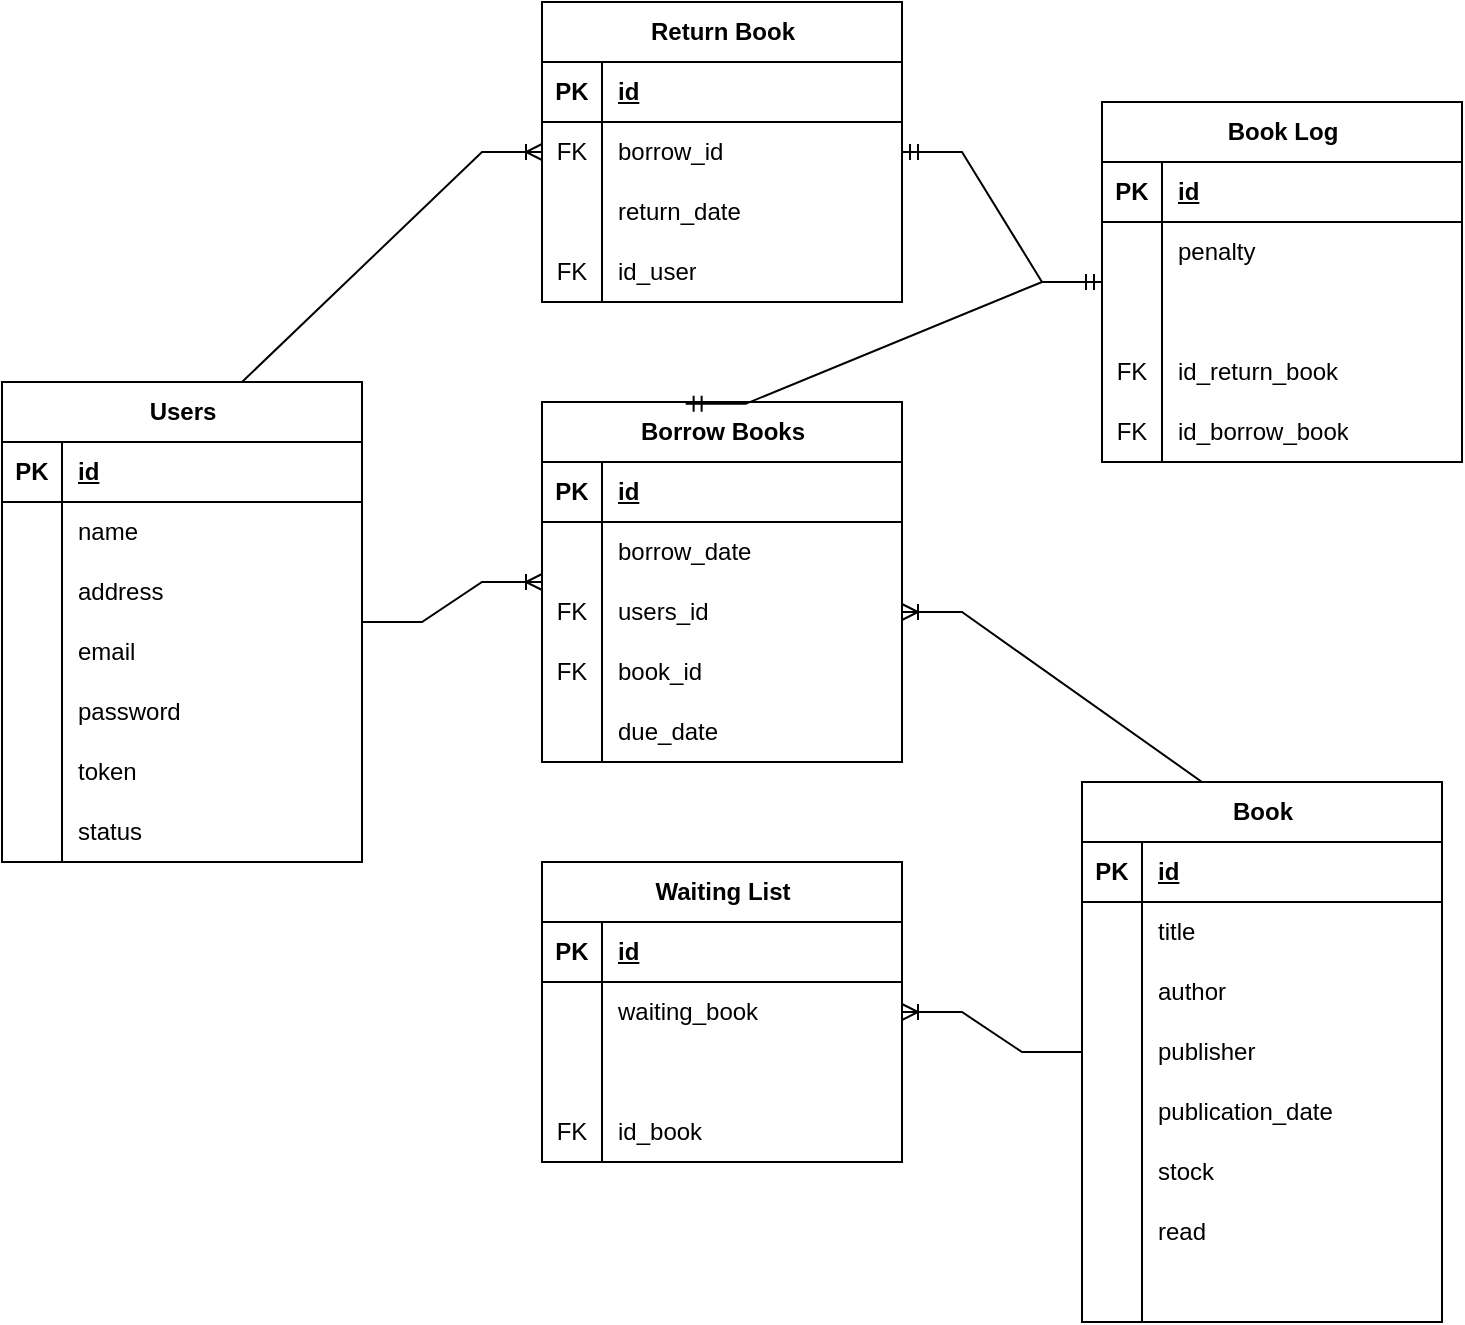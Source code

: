 <mxfile version="22.1.5" type="github" pages="3">
  <diagram name="Entity" id="13WCGMMGAoBStpWHaFRB">
    <mxGraphModel dx="1167" dy="2984" grid="1" gridSize="10" guides="1" tooltips="1" connect="1" arrows="1" fold="1" page="1" pageScale="1" pageWidth="827" pageHeight="1169" math="0" shadow="0">
      <root>
        <mxCell id="0" />
        <mxCell id="1" parent="0" />
        <mxCell id="f9uIw9wc-rNyhUylqqAu-1" value="Book" style="shape=table;startSize=30;container=1;collapsible=1;childLayout=tableLayout;fixedRows=1;rowLines=0;fontStyle=1;align=center;resizeLast=1;html=1;" parent="1" vertex="1">
          <mxGeometry x="580" y="-800" width="180" height="270" as="geometry" />
        </mxCell>
        <mxCell id="f9uIw9wc-rNyhUylqqAu-2" value="" style="shape=tableRow;horizontal=0;startSize=0;swimlaneHead=0;swimlaneBody=0;fillColor=none;collapsible=0;dropTarget=0;points=[[0,0.5],[1,0.5]];portConstraint=eastwest;top=0;left=0;right=0;bottom=1;" parent="f9uIw9wc-rNyhUylqqAu-1" vertex="1">
          <mxGeometry y="30" width="180" height="30" as="geometry" />
        </mxCell>
        <mxCell id="f9uIw9wc-rNyhUylqqAu-3" value="PK" style="shape=partialRectangle;connectable=0;fillColor=none;top=0;left=0;bottom=0;right=0;fontStyle=1;overflow=hidden;whiteSpace=wrap;html=1;" parent="f9uIw9wc-rNyhUylqqAu-2" vertex="1">
          <mxGeometry width="30" height="30" as="geometry">
            <mxRectangle width="30" height="30" as="alternateBounds" />
          </mxGeometry>
        </mxCell>
        <mxCell id="f9uIw9wc-rNyhUylqqAu-4" value="id" style="shape=partialRectangle;connectable=0;fillColor=none;top=0;left=0;bottom=0;right=0;align=left;spacingLeft=6;fontStyle=5;overflow=hidden;whiteSpace=wrap;html=1;" parent="f9uIw9wc-rNyhUylqqAu-2" vertex="1">
          <mxGeometry x="30" width="150" height="30" as="geometry">
            <mxRectangle width="150" height="30" as="alternateBounds" />
          </mxGeometry>
        </mxCell>
        <mxCell id="f9uIw9wc-rNyhUylqqAu-5" value="" style="shape=tableRow;horizontal=0;startSize=0;swimlaneHead=0;swimlaneBody=0;fillColor=none;collapsible=0;dropTarget=0;points=[[0,0.5],[1,0.5]];portConstraint=eastwest;top=0;left=0;right=0;bottom=0;" parent="f9uIw9wc-rNyhUylqqAu-1" vertex="1">
          <mxGeometry y="60" width="180" height="30" as="geometry" />
        </mxCell>
        <mxCell id="f9uIw9wc-rNyhUylqqAu-6" value="" style="shape=partialRectangle;connectable=0;fillColor=none;top=0;left=0;bottom=0;right=0;editable=1;overflow=hidden;whiteSpace=wrap;html=1;" parent="f9uIw9wc-rNyhUylqqAu-5" vertex="1">
          <mxGeometry width="30" height="30" as="geometry">
            <mxRectangle width="30" height="30" as="alternateBounds" />
          </mxGeometry>
        </mxCell>
        <mxCell id="f9uIw9wc-rNyhUylqqAu-7" value="title" style="shape=partialRectangle;connectable=0;fillColor=none;top=0;left=0;bottom=0;right=0;align=left;spacingLeft=6;overflow=hidden;whiteSpace=wrap;html=1;" parent="f9uIw9wc-rNyhUylqqAu-5" vertex="1">
          <mxGeometry x="30" width="150" height="30" as="geometry">
            <mxRectangle width="150" height="30" as="alternateBounds" />
          </mxGeometry>
        </mxCell>
        <mxCell id="f9uIw9wc-rNyhUylqqAu-8" value="" style="shape=tableRow;horizontal=0;startSize=0;swimlaneHead=0;swimlaneBody=0;fillColor=none;collapsible=0;dropTarget=0;points=[[0,0.5],[1,0.5]];portConstraint=eastwest;top=0;left=0;right=0;bottom=0;" parent="f9uIw9wc-rNyhUylqqAu-1" vertex="1">
          <mxGeometry y="90" width="180" height="30" as="geometry" />
        </mxCell>
        <mxCell id="f9uIw9wc-rNyhUylqqAu-9" value="" style="shape=partialRectangle;connectable=0;fillColor=none;top=0;left=0;bottom=0;right=0;editable=1;overflow=hidden;whiteSpace=wrap;html=1;" parent="f9uIw9wc-rNyhUylqqAu-8" vertex="1">
          <mxGeometry width="30" height="30" as="geometry">
            <mxRectangle width="30" height="30" as="alternateBounds" />
          </mxGeometry>
        </mxCell>
        <mxCell id="f9uIw9wc-rNyhUylqqAu-10" value="author" style="shape=partialRectangle;connectable=0;fillColor=none;top=0;left=0;bottom=0;right=0;align=left;spacingLeft=6;overflow=hidden;whiteSpace=wrap;html=1;" parent="f9uIw9wc-rNyhUylqqAu-8" vertex="1">
          <mxGeometry x="30" width="150" height="30" as="geometry">
            <mxRectangle width="150" height="30" as="alternateBounds" />
          </mxGeometry>
        </mxCell>
        <mxCell id="f9uIw9wc-rNyhUylqqAu-11" value="" style="shape=tableRow;horizontal=0;startSize=0;swimlaneHead=0;swimlaneBody=0;fillColor=none;collapsible=0;dropTarget=0;points=[[0,0.5],[1,0.5]];portConstraint=eastwest;top=0;left=0;right=0;bottom=0;" parent="f9uIw9wc-rNyhUylqqAu-1" vertex="1">
          <mxGeometry y="120" width="180" height="30" as="geometry" />
        </mxCell>
        <mxCell id="f9uIw9wc-rNyhUylqqAu-12" value="" style="shape=partialRectangle;connectable=0;fillColor=none;top=0;left=0;bottom=0;right=0;editable=1;overflow=hidden;whiteSpace=wrap;html=1;" parent="f9uIw9wc-rNyhUylqqAu-11" vertex="1">
          <mxGeometry width="30" height="30" as="geometry">
            <mxRectangle width="30" height="30" as="alternateBounds" />
          </mxGeometry>
        </mxCell>
        <mxCell id="f9uIw9wc-rNyhUylqqAu-13" value="publisher" style="shape=partialRectangle;connectable=0;fillColor=none;top=0;left=0;bottom=0;right=0;align=left;spacingLeft=6;overflow=hidden;whiteSpace=wrap;html=1;" parent="f9uIw9wc-rNyhUylqqAu-11" vertex="1">
          <mxGeometry x="30" width="150" height="30" as="geometry">
            <mxRectangle width="150" height="30" as="alternateBounds" />
          </mxGeometry>
        </mxCell>
        <mxCell id="f9uIw9wc-rNyhUylqqAu-14" value="" style="shape=tableRow;horizontal=0;startSize=0;swimlaneHead=0;swimlaneBody=0;fillColor=none;collapsible=0;dropTarget=0;points=[[0,0.5],[1,0.5]];portConstraint=eastwest;top=0;left=0;right=0;bottom=0;" parent="f9uIw9wc-rNyhUylqqAu-1" vertex="1">
          <mxGeometry y="150" width="180" height="30" as="geometry" />
        </mxCell>
        <mxCell id="f9uIw9wc-rNyhUylqqAu-15" value="" style="shape=partialRectangle;connectable=0;fillColor=none;top=0;left=0;bottom=0;right=0;editable=1;overflow=hidden;whiteSpace=wrap;html=1;" parent="f9uIw9wc-rNyhUylqqAu-14" vertex="1">
          <mxGeometry width="30" height="30" as="geometry">
            <mxRectangle width="30" height="30" as="alternateBounds" />
          </mxGeometry>
        </mxCell>
        <mxCell id="f9uIw9wc-rNyhUylqqAu-16" value="publication_date" style="shape=partialRectangle;connectable=0;fillColor=none;top=0;left=0;bottom=0;right=0;align=left;spacingLeft=6;overflow=hidden;whiteSpace=wrap;html=1;" parent="f9uIw9wc-rNyhUylqqAu-14" vertex="1">
          <mxGeometry x="30" width="150" height="30" as="geometry">
            <mxRectangle width="150" height="30" as="alternateBounds" />
          </mxGeometry>
        </mxCell>
        <mxCell id="f9uIw9wc-rNyhUylqqAu-17" value="" style="shape=tableRow;horizontal=0;startSize=0;swimlaneHead=0;swimlaneBody=0;fillColor=none;collapsible=0;dropTarget=0;points=[[0,0.5],[1,0.5]];portConstraint=eastwest;top=0;left=0;right=0;bottom=0;" parent="f9uIw9wc-rNyhUylqqAu-1" vertex="1">
          <mxGeometry y="180" width="180" height="30" as="geometry" />
        </mxCell>
        <mxCell id="f9uIw9wc-rNyhUylqqAu-18" value="" style="shape=partialRectangle;connectable=0;fillColor=none;top=0;left=0;bottom=0;right=0;editable=1;overflow=hidden;whiteSpace=wrap;html=1;" parent="f9uIw9wc-rNyhUylqqAu-17" vertex="1">
          <mxGeometry width="30" height="30" as="geometry">
            <mxRectangle width="30" height="30" as="alternateBounds" />
          </mxGeometry>
        </mxCell>
        <mxCell id="f9uIw9wc-rNyhUylqqAu-19" value="stock" style="shape=partialRectangle;connectable=0;fillColor=none;top=0;left=0;bottom=0;right=0;align=left;spacingLeft=6;overflow=hidden;whiteSpace=wrap;html=1;" parent="f9uIw9wc-rNyhUylqqAu-17" vertex="1">
          <mxGeometry x="30" width="150" height="30" as="geometry">
            <mxRectangle width="150" height="30" as="alternateBounds" />
          </mxGeometry>
        </mxCell>
        <mxCell id="56AAxWMqqsvW7jfmM_Hw-20" value="" style="shape=tableRow;horizontal=0;startSize=0;swimlaneHead=0;swimlaneBody=0;fillColor=none;collapsible=0;dropTarget=0;points=[[0,0.5],[1,0.5]];portConstraint=eastwest;top=0;left=0;right=0;bottom=0;" vertex="1" parent="f9uIw9wc-rNyhUylqqAu-1">
          <mxGeometry y="210" width="180" height="30" as="geometry" />
        </mxCell>
        <mxCell id="56AAxWMqqsvW7jfmM_Hw-21" value="" style="shape=partialRectangle;connectable=0;fillColor=none;top=0;left=0;bottom=0;right=0;editable=1;overflow=hidden;whiteSpace=wrap;html=1;" vertex="1" parent="56AAxWMqqsvW7jfmM_Hw-20">
          <mxGeometry width="30" height="30" as="geometry">
            <mxRectangle width="30" height="30" as="alternateBounds" />
          </mxGeometry>
        </mxCell>
        <mxCell id="56AAxWMqqsvW7jfmM_Hw-22" value="read" style="shape=partialRectangle;connectable=0;fillColor=none;top=0;left=0;bottom=0;right=0;align=left;spacingLeft=6;overflow=hidden;whiteSpace=wrap;html=1;" vertex="1" parent="56AAxWMqqsvW7jfmM_Hw-20">
          <mxGeometry x="30" width="150" height="30" as="geometry">
            <mxRectangle width="150" height="30" as="alternateBounds" />
          </mxGeometry>
        </mxCell>
        <mxCell id="56AAxWMqqsvW7jfmM_Hw-23" value="" style="shape=tableRow;horizontal=0;startSize=0;swimlaneHead=0;swimlaneBody=0;fillColor=none;collapsible=0;dropTarget=0;points=[[0,0.5],[1,0.5]];portConstraint=eastwest;top=0;left=0;right=0;bottom=0;" vertex="1" parent="f9uIw9wc-rNyhUylqqAu-1">
          <mxGeometry y="240" width="180" height="30" as="geometry" />
        </mxCell>
        <mxCell id="56AAxWMqqsvW7jfmM_Hw-24" value="" style="shape=partialRectangle;connectable=0;fillColor=none;top=0;left=0;bottom=0;right=0;editable=1;overflow=hidden;whiteSpace=wrap;html=1;" vertex="1" parent="56AAxWMqqsvW7jfmM_Hw-23">
          <mxGeometry width="30" height="30" as="geometry">
            <mxRectangle width="30" height="30" as="alternateBounds" />
          </mxGeometry>
        </mxCell>
        <mxCell id="56AAxWMqqsvW7jfmM_Hw-25" value="" style="shape=partialRectangle;connectable=0;fillColor=none;top=0;left=0;bottom=0;right=0;align=left;spacingLeft=6;overflow=hidden;whiteSpace=wrap;html=1;" vertex="1" parent="56AAxWMqqsvW7jfmM_Hw-23">
          <mxGeometry x="30" width="150" height="30" as="geometry">
            <mxRectangle width="150" height="30" as="alternateBounds" />
          </mxGeometry>
        </mxCell>
        <mxCell id="f9uIw9wc-rNyhUylqqAu-59" value="Users" style="shape=table;startSize=30;container=1;collapsible=1;childLayout=tableLayout;fixedRows=1;rowLines=0;fontStyle=1;align=center;resizeLast=1;html=1;" parent="1" vertex="1">
          <mxGeometry x="40" y="-1000" width="180" height="240" as="geometry" />
        </mxCell>
        <mxCell id="f9uIw9wc-rNyhUylqqAu-60" value="" style="shape=tableRow;horizontal=0;startSize=0;swimlaneHead=0;swimlaneBody=0;fillColor=none;collapsible=0;dropTarget=0;points=[[0,0.5],[1,0.5]];portConstraint=eastwest;top=0;left=0;right=0;bottom=1;" parent="f9uIw9wc-rNyhUylqqAu-59" vertex="1">
          <mxGeometry y="30" width="180" height="30" as="geometry" />
        </mxCell>
        <mxCell id="f9uIw9wc-rNyhUylqqAu-61" value="PK" style="shape=partialRectangle;connectable=0;fillColor=none;top=0;left=0;bottom=0;right=0;fontStyle=1;overflow=hidden;whiteSpace=wrap;html=1;" parent="f9uIw9wc-rNyhUylqqAu-60" vertex="1">
          <mxGeometry width="30" height="30" as="geometry">
            <mxRectangle width="30" height="30" as="alternateBounds" />
          </mxGeometry>
        </mxCell>
        <mxCell id="f9uIw9wc-rNyhUylqqAu-62" value="id" style="shape=partialRectangle;connectable=0;fillColor=none;top=0;left=0;bottom=0;right=0;align=left;spacingLeft=6;fontStyle=5;overflow=hidden;whiteSpace=wrap;html=1;" parent="f9uIw9wc-rNyhUylqqAu-60" vertex="1">
          <mxGeometry x="30" width="150" height="30" as="geometry">
            <mxRectangle width="150" height="30" as="alternateBounds" />
          </mxGeometry>
        </mxCell>
        <mxCell id="f9uIw9wc-rNyhUylqqAu-63" value="" style="shape=tableRow;horizontal=0;startSize=0;swimlaneHead=0;swimlaneBody=0;fillColor=none;collapsible=0;dropTarget=0;points=[[0,0.5],[1,0.5]];portConstraint=eastwest;top=0;left=0;right=0;bottom=0;" parent="f9uIw9wc-rNyhUylqqAu-59" vertex="1">
          <mxGeometry y="60" width="180" height="30" as="geometry" />
        </mxCell>
        <mxCell id="f9uIw9wc-rNyhUylqqAu-64" value="" style="shape=partialRectangle;connectable=0;fillColor=none;top=0;left=0;bottom=0;right=0;editable=1;overflow=hidden;whiteSpace=wrap;html=1;" parent="f9uIw9wc-rNyhUylqqAu-63" vertex="1">
          <mxGeometry width="30" height="30" as="geometry">
            <mxRectangle width="30" height="30" as="alternateBounds" />
          </mxGeometry>
        </mxCell>
        <mxCell id="f9uIw9wc-rNyhUylqqAu-65" value="name" style="shape=partialRectangle;connectable=0;fillColor=none;top=0;left=0;bottom=0;right=0;align=left;spacingLeft=6;overflow=hidden;whiteSpace=wrap;html=1;" parent="f9uIw9wc-rNyhUylqqAu-63" vertex="1">
          <mxGeometry x="30" width="150" height="30" as="geometry">
            <mxRectangle width="150" height="30" as="alternateBounds" />
          </mxGeometry>
        </mxCell>
        <mxCell id="f9uIw9wc-rNyhUylqqAu-66" value="" style="shape=tableRow;horizontal=0;startSize=0;swimlaneHead=0;swimlaneBody=0;fillColor=none;collapsible=0;dropTarget=0;points=[[0,0.5],[1,0.5]];portConstraint=eastwest;top=0;left=0;right=0;bottom=0;" parent="f9uIw9wc-rNyhUylqqAu-59" vertex="1">
          <mxGeometry y="90" width="180" height="30" as="geometry" />
        </mxCell>
        <mxCell id="f9uIw9wc-rNyhUylqqAu-67" value="" style="shape=partialRectangle;connectable=0;fillColor=none;top=0;left=0;bottom=0;right=0;editable=1;overflow=hidden;whiteSpace=wrap;html=1;" parent="f9uIw9wc-rNyhUylqqAu-66" vertex="1">
          <mxGeometry width="30" height="30" as="geometry">
            <mxRectangle width="30" height="30" as="alternateBounds" />
          </mxGeometry>
        </mxCell>
        <mxCell id="f9uIw9wc-rNyhUylqqAu-68" value="address" style="shape=partialRectangle;connectable=0;fillColor=none;top=0;left=0;bottom=0;right=0;align=left;spacingLeft=6;overflow=hidden;whiteSpace=wrap;html=1;" parent="f9uIw9wc-rNyhUylqqAu-66" vertex="1">
          <mxGeometry x="30" width="150" height="30" as="geometry">
            <mxRectangle width="150" height="30" as="alternateBounds" />
          </mxGeometry>
        </mxCell>
        <mxCell id="f9uIw9wc-rNyhUylqqAu-69" value="" style="shape=tableRow;horizontal=0;startSize=0;swimlaneHead=0;swimlaneBody=0;fillColor=none;collapsible=0;dropTarget=0;points=[[0,0.5],[1,0.5]];portConstraint=eastwest;top=0;left=0;right=0;bottom=0;" parent="f9uIw9wc-rNyhUylqqAu-59" vertex="1">
          <mxGeometry y="120" width="180" height="30" as="geometry" />
        </mxCell>
        <mxCell id="f9uIw9wc-rNyhUylqqAu-70" value="" style="shape=partialRectangle;connectable=0;fillColor=none;top=0;left=0;bottom=0;right=0;editable=1;overflow=hidden;whiteSpace=wrap;html=1;" parent="f9uIw9wc-rNyhUylqqAu-69" vertex="1">
          <mxGeometry width="30" height="30" as="geometry">
            <mxRectangle width="30" height="30" as="alternateBounds" />
          </mxGeometry>
        </mxCell>
        <mxCell id="f9uIw9wc-rNyhUylqqAu-71" value="email" style="shape=partialRectangle;connectable=0;fillColor=none;top=0;left=0;bottom=0;right=0;align=left;spacingLeft=6;overflow=hidden;whiteSpace=wrap;html=1;" parent="f9uIw9wc-rNyhUylqqAu-69" vertex="1">
          <mxGeometry x="30" width="150" height="30" as="geometry">
            <mxRectangle width="150" height="30" as="alternateBounds" />
          </mxGeometry>
        </mxCell>
        <mxCell id="f9uIw9wc-rNyhUylqqAu-72" value="" style="shape=tableRow;horizontal=0;startSize=0;swimlaneHead=0;swimlaneBody=0;fillColor=none;collapsible=0;dropTarget=0;points=[[0,0.5],[1,0.5]];portConstraint=eastwest;top=0;left=0;right=0;bottom=0;" parent="f9uIw9wc-rNyhUylqqAu-59" vertex="1">
          <mxGeometry y="150" width="180" height="30" as="geometry" />
        </mxCell>
        <mxCell id="f9uIw9wc-rNyhUylqqAu-73" value="" style="shape=partialRectangle;connectable=0;fillColor=none;top=0;left=0;bottom=0;right=0;editable=1;overflow=hidden;whiteSpace=wrap;html=1;" parent="f9uIw9wc-rNyhUylqqAu-72" vertex="1">
          <mxGeometry width="30" height="30" as="geometry">
            <mxRectangle width="30" height="30" as="alternateBounds" />
          </mxGeometry>
        </mxCell>
        <mxCell id="f9uIw9wc-rNyhUylqqAu-74" value="password" style="shape=partialRectangle;connectable=0;fillColor=none;top=0;left=0;bottom=0;right=0;align=left;spacingLeft=6;overflow=hidden;whiteSpace=wrap;html=1;" parent="f9uIw9wc-rNyhUylqqAu-72" vertex="1">
          <mxGeometry x="30" width="150" height="30" as="geometry">
            <mxRectangle width="150" height="30" as="alternateBounds" />
          </mxGeometry>
        </mxCell>
        <mxCell id="f9uIw9wc-rNyhUylqqAu-75" value="" style="shape=tableRow;horizontal=0;startSize=0;swimlaneHead=0;swimlaneBody=0;fillColor=none;collapsible=0;dropTarget=0;points=[[0,0.5],[1,0.5]];portConstraint=eastwest;top=0;left=0;right=0;bottom=0;" parent="f9uIw9wc-rNyhUylqqAu-59" vertex="1">
          <mxGeometry y="180" width="180" height="30" as="geometry" />
        </mxCell>
        <mxCell id="f9uIw9wc-rNyhUylqqAu-76" value="" style="shape=partialRectangle;connectable=0;fillColor=none;top=0;left=0;bottom=0;right=0;editable=1;overflow=hidden;whiteSpace=wrap;html=1;" parent="f9uIw9wc-rNyhUylqqAu-75" vertex="1">
          <mxGeometry width="30" height="30" as="geometry">
            <mxRectangle width="30" height="30" as="alternateBounds" />
          </mxGeometry>
        </mxCell>
        <mxCell id="f9uIw9wc-rNyhUylqqAu-77" value="token" style="shape=partialRectangle;connectable=0;fillColor=none;top=0;left=0;bottom=0;right=0;align=left;spacingLeft=6;overflow=hidden;whiteSpace=wrap;html=1;" parent="f9uIw9wc-rNyhUylqqAu-75" vertex="1">
          <mxGeometry x="30" width="150" height="30" as="geometry">
            <mxRectangle width="150" height="30" as="alternateBounds" />
          </mxGeometry>
        </mxCell>
        <mxCell id="skhSZnjLNrDtPyHKeu3_-23" value="" style="shape=tableRow;horizontal=0;startSize=0;swimlaneHead=0;swimlaneBody=0;fillColor=none;collapsible=0;dropTarget=0;points=[[0,0.5],[1,0.5]];portConstraint=eastwest;top=0;left=0;right=0;bottom=0;" parent="f9uIw9wc-rNyhUylqqAu-59" vertex="1">
          <mxGeometry y="210" width="180" height="30" as="geometry" />
        </mxCell>
        <mxCell id="skhSZnjLNrDtPyHKeu3_-24" value="" style="shape=partialRectangle;connectable=0;fillColor=none;top=0;left=0;bottom=0;right=0;editable=1;overflow=hidden;whiteSpace=wrap;html=1;" parent="skhSZnjLNrDtPyHKeu3_-23" vertex="1">
          <mxGeometry width="30" height="30" as="geometry">
            <mxRectangle width="30" height="30" as="alternateBounds" />
          </mxGeometry>
        </mxCell>
        <mxCell id="skhSZnjLNrDtPyHKeu3_-25" value="status" style="shape=partialRectangle;connectable=0;fillColor=none;top=0;left=0;bottom=0;right=0;align=left;spacingLeft=6;overflow=hidden;whiteSpace=wrap;html=1;" parent="skhSZnjLNrDtPyHKeu3_-23" vertex="1">
          <mxGeometry x="30" width="150" height="30" as="geometry">
            <mxRectangle width="150" height="30" as="alternateBounds" />
          </mxGeometry>
        </mxCell>
        <mxCell id="f9uIw9wc-rNyhUylqqAu-91" value="Borrow Books" style="shape=table;startSize=30;container=1;collapsible=1;childLayout=tableLayout;fixedRows=1;rowLines=0;fontStyle=1;align=center;resizeLast=1;html=1;" parent="1" vertex="1">
          <mxGeometry x="310" y="-990" width="180" height="180" as="geometry" />
        </mxCell>
        <mxCell id="f9uIw9wc-rNyhUylqqAu-92" value="" style="shape=tableRow;horizontal=0;startSize=0;swimlaneHead=0;swimlaneBody=0;fillColor=none;collapsible=0;dropTarget=0;points=[[0,0.5],[1,0.5]];portConstraint=eastwest;top=0;left=0;right=0;bottom=1;" parent="f9uIw9wc-rNyhUylqqAu-91" vertex="1">
          <mxGeometry y="30" width="180" height="30" as="geometry" />
        </mxCell>
        <mxCell id="f9uIw9wc-rNyhUylqqAu-93" value="PK" style="shape=partialRectangle;connectable=0;fillColor=none;top=0;left=0;bottom=0;right=0;fontStyle=1;overflow=hidden;whiteSpace=wrap;html=1;" parent="f9uIw9wc-rNyhUylqqAu-92" vertex="1">
          <mxGeometry width="30" height="30" as="geometry">
            <mxRectangle width="30" height="30" as="alternateBounds" />
          </mxGeometry>
        </mxCell>
        <mxCell id="f9uIw9wc-rNyhUylqqAu-94" value="id" style="shape=partialRectangle;connectable=0;fillColor=none;top=0;left=0;bottom=0;right=0;align=left;spacingLeft=6;fontStyle=5;overflow=hidden;whiteSpace=wrap;html=1;" parent="f9uIw9wc-rNyhUylqqAu-92" vertex="1">
          <mxGeometry x="30" width="150" height="30" as="geometry">
            <mxRectangle width="150" height="30" as="alternateBounds" />
          </mxGeometry>
        </mxCell>
        <mxCell id="f9uIw9wc-rNyhUylqqAu-95" value="" style="shape=tableRow;horizontal=0;startSize=0;swimlaneHead=0;swimlaneBody=0;fillColor=none;collapsible=0;dropTarget=0;points=[[0,0.5],[1,0.5]];portConstraint=eastwest;top=0;left=0;right=0;bottom=0;" parent="f9uIw9wc-rNyhUylqqAu-91" vertex="1">
          <mxGeometry y="60" width="180" height="30" as="geometry" />
        </mxCell>
        <mxCell id="f9uIw9wc-rNyhUylqqAu-96" value="" style="shape=partialRectangle;connectable=0;fillColor=none;top=0;left=0;bottom=0;right=0;editable=1;overflow=hidden;whiteSpace=wrap;html=1;" parent="f9uIw9wc-rNyhUylqqAu-95" vertex="1">
          <mxGeometry width="30" height="30" as="geometry">
            <mxRectangle width="30" height="30" as="alternateBounds" />
          </mxGeometry>
        </mxCell>
        <mxCell id="f9uIw9wc-rNyhUylqqAu-97" value="borrow_date" style="shape=partialRectangle;connectable=0;fillColor=none;top=0;left=0;bottom=0;right=0;align=left;spacingLeft=6;overflow=hidden;whiteSpace=wrap;html=1;" parent="f9uIw9wc-rNyhUylqqAu-95" vertex="1">
          <mxGeometry x="30" width="150" height="30" as="geometry">
            <mxRectangle width="150" height="30" as="alternateBounds" />
          </mxGeometry>
        </mxCell>
        <mxCell id="f9uIw9wc-rNyhUylqqAu-101" value="" style="shape=tableRow;horizontal=0;startSize=0;swimlaneHead=0;swimlaneBody=0;fillColor=none;collapsible=0;dropTarget=0;points=[[0,0.5],[1,0.5]];portConstraint=eastwest;top=0;left=0;right=0;bottom=0;" parent="f9uIw9wc-rNyhUylqqAu-91" vertex="1">
          <mxGeometry y="90" width="180" height="30" as="geometry" />
        </mxCell>
        <mxCell id="f9uIw9wc-rNyhUylqqAu-102" value="FK" style="shape=partialRectangle;connectable=0;fillColor=none;top=0;left=0;bottom=0;right=0;editable=1;overflow=hidden;whiteSpace=wrap;html=1;" parent="f9uIw9wc-rNyhUylqqAu-101" vertex="1">
          <mxGeometry width="30" height="30" as="geometry">
            <mxRectangle width="30" height="30" as="alternateBounds" />
          </mxGeometry>
        </mxCell>
        <mxCell id="f9uIw9wc-rNyhUylqqAu-103" value="users_id" style="shape=partialRectangle;connectable=0;fillColor=none;top=0;left=0;bottom=0;right=0;align=left;spacingLeft=6;overflow=hidden;whiteSpace=wrap;html=1;" parent="f9uIw9wc-rNyhUylqqAu-101" vertex="1">
          <mxGeometry x="30" width="150" height="30" as="geometry">
            <mxRectangle width="150" height="30" as="alternateBounds" />
          </mxGeometry>
        </mxCell>
        <mxCell id="4XEFQd1BnH6duvxT0j51-1" value="" style="shape=tableRow;horizontal=0;startSize=0;swimlaneHead=0;swimlaneBody=0;fillColor=none;collapsible=0;dropTarget=0;points=[[0,0.5],[1,0.5]];portConstraint=eastwest;top=0;left=0;right=0;bottom=0;" parent="f9uIw9wc-rNyhUylqqAu-91" vertex="1">
          <mxGeometry y="120" width="180" height="30" as="geometry" />
        </mxCell>
        <mxCell id="4XEFQd1BnH6duvxT0j51-2" value="FK" style="shape=partialRectangle;connectable=0;fillColor=none;top=0;left=0;bottom=0;right=0;editable=1;overflow=hidden;whiteSpace=wrap;html=1;" parent="4XEFQd1BnH6duvxT0j51-1" vertex="1">
          <mxGeometry width="30" height="30" as="geometry">
            <mxRectangle width="30" height="30" as="alternateBounds" />
          </mxGeometry>
        </mxCell>
        <mxCell id="4XEFQd1BnH6duvxT0j51-3" value="book_id" style="shape=partialRectangle;connectable=0;fillColor=none;top=0;left=0;bottom=0;right=0;align=left;spacingLeft=6;overflow=hidden;whiteSpace=wrap;html=1;" parent="4XEFQd1BnH6duvxT0j51-1" vertex="1">
          <mxGeometry x="30" width="150" height="30" as="geometry">
            <mxRectangle width="150" height="30" as="alternateBounds" />
          </mxGeometry>
        </mxCell>
        <mxCell id="skhSZnjLNrDtPyHKeu3_-29" value="" style="shape=tableRow;horizontal=0;startSize=0;swimlaneHead=0;swimlaneBody=0;fillColor=none;collapsible=0;dropTarget=0;points=[[0,0.5],[1,0.5]];portConstraint=eastwest;top=0;left=0;right=0;bottom=0;" parent="f9uIw9wc-rNyhUylqqAu-91" vertex="1">
          <mxGeometry y="150" width="180" height="30" as="geometry" />
        </mxCell>
        <mxCell id="skhSZnjLNrDtPyHKeu3_-30" value="" style="shape=partialRectangle;connectable=0;fillColor=none;top=0;left=0;bottom=0;right=0;editable=1;overflow=hidden;whiteSpace=wrap;html=1;" parent="skhSZnjLNrDtPyHKeu3_-29" vertex="1">
          <mxGeometry width="30" height="30" as="geometry">
            <mxRectangle width="30" height="30" as="alternateBounds" />
          </mxGeometry>
        </mxCell>
        <mxCell id="skhSZnjLNrDtPyHKeu3_-31" value="due_date" style="shape=partialRectangle;connectable=0;fillColor=none;top=0;left=0;bottom=0;right=0;align=left;spacingLeft=6;overflow=hidden;whiteSpace=wrap;html=1;" parent="skhSZnjLNrDtPyHKeu3_-29" vertex="1">
          <mxGeometry x="30" width="150" height="30" as="geometry">
            <mxRectangle width="150" height="30" as="alternateBounds" />
          </mxGeometry>
        </mxCell>
        <mxCell id="4XEFQd1BnH6duvxT0j51-20" value="" style="edgeStyle=entityRelationEdgeStyle;fontSize=12;html=1;endArrow=ERoneToMany;rounded=0;" parent="1" source="f9uIw9wc-rNyhUylqqAu-59" target="f9uIw9wc-rNyhUylqqAu-91" edge="1">
          <mxGeometry width="100" height="100" relative="1" as="geometry">
            <mxPoint x="309" y="-770" as="sourcePoint" />
            <mxPoint x="409" y="-870" as="targetPoint" />
          </mxGeometry>
        </mxCell>
        <mxCell id="4XEFQd1BnH6duvxT0j51-42" value="" style="edgeStyle=entityRelationEdgeStyle;fontSize=12;html=1;endArrow=ERoneToMany;rounded=0;exitX=0.5;exitY=0;exitDx=0;exitDy=0;entryX=1;entryY=0.5;entryDx=0;entryDy=0;" parent="1" source="f9uIw9wc-rNyhUylqqAu-1" target="f9uIw9wc-rNyhUylqqAu-101" edge="1">
          <mxGeometry width="100" height="100" relative="1" as="geometry">
            <mxPoint x="491.62" y="-447.4" as="sourcePoint" />
            <mxPoint x="560" y="-860" as="targetPoint" />
          </mxGeometry>
        </mxCell>
        <mxCell id="4XEFQd1BnH6duvxT0j51-4" value="Return Book" style="shape=table;startSize=30;container=1;collapsible=1;childLayout=tableLayout;fixedRows=1;rowLines=0;fontStyle=1;align=center;resizeLast=1;html=1;" parent="1" vertex="1">
          <mxGeometry x="310" y="-1190" width="180" height="150" as="geometry" />
        </mxCell>
        <mxCell id="4XEFQd1BnH6duvxT0j51-5" value="" style="shape=tableRow;horizontal=0;startSize=0;swimlaneHead=0;swimlaneBody=0;fillColor=none;collapsible=0;dropTarget=0;points=[[0,0.5],[1,0.5]];portConstraint=eastwest;top=0;left=0;right=0;bottom=1;" parent="4XEFQd1BnH6duvxT0j51-4" vertex="1">
          <mxGeometry y="30" width="180" height="30" as="geometry" />
        </mxCell>
        <mxCell id="4XEFQd1BnH6duvxT0j51-6" value="PK" style="shape=partialRectangle;connectable=0;fillColor=none;top=0;left=0;bottom=0;right=0;fontStyle=1;overflow=hidden;whiteSpace=wrap;html=1;" parent="4XEFQd1BnH6duvxT0j51-5" vertex="1">
          <mxGeometry width="30" height="30" as="geometry">
            <mxRectangle width="30" height="30" as="alternateBounds" />
          </mxGeometry>
        </mxCell>
        <mxCell id="4XEFQd1BnH6duvxT0j51-7" value="id" style="shape=partialRectangle;connectable=0;fillColor=none;top=0;left=0;bottom=0;right=0;align=left;spacingLeft=6;fontStyle=5;overflow=hidden;whiteSpace=wrap;html=1;" parent="4XEFQd1BnH6duvxT0j51-5" vertex="1">
          <mxGeometry x="30" width="150" height="30" as="geometry">
            <mxRectangle width="150" height="30" as="alternateBounds" />
          </mxGeometry>
        </mxCell>
        <mxCell id="4XEFQd1BnH6duvxT0j51-17" value="" style="shape=tableRow;horizontal=0;startSize=0;swimlaneHead=0;swimlaneBody=0;fillColor=none;collapsible=0;dropTarget=0;points=[[0,0.5],[1,0.5]];portConstraint=eastwest;top=0;left=0;right=0;bottom=0;" parent="4XEFQd1BnH6duvxT0j51-4" vertex="1">
          <mxGeometry y="60" width="180" height="30" as="geometry" />
        </mxCell>
        <mxCell id="4XEFQd1BnH6duvxT0j51-18" value="FK" style="shape=partialRectangle;connectable=0;fillColor=none;top=0;left=0;bottom=0;right=0;editable=1;overflow=hidden;whiteSpace=wrap;html=1;" parent="4XEFQd1BnH6duvxT0j51-17" vertex="1">
          <mxGeometry width="30" height="30" as="geometry">
            <mxRectangle width="30" height="30" as="alternateBounds" />
          </mxGeometry>
        </mxCell>
        <mxCell id="4XEFQd1BnH6duvxT0j51-19" value="borrow_id" style="shape=partialRectangle;connectable=0;fillColor=none;top=0;left=0;bottom=0;right=0;align=left;spacingLeft=6;overflow=hidden;whiteSpace=wrap;html=1;" parent="4XEFQd1BnH6duvxT0j51-17" vertex="1">
          <mxGeometry x="30" width="150" height="30" as="geometry">
            <mxRectangle width="150" height="30" as="alternateBounds" />
          </mxGeometry>
        </mxCell>
        <mxCell id="skhSZnjLNrDtPyHKeu3_-1" value="" style="shape=tableRow;horizontal=0;startSize=0;swimlaneHead=0;swimlaneBody=0;fillColor=none;collapsible=0;dropTarget=0;points=[[0,0.5],[1,0.5]];portConstraint=eastwest;top=0;left=0;right=0;bottom=0;" parent="4XEFQd1BnH6duvxT0j51-4" vertex="1">
          <mxGeometry y="90" width="180" height="30" as="geometry" />
        </mxCell>
        <mxCell id="skhSZnjLNrDtPyHKeu3_-2" value="" style="shape=partialRectangle;connectable=0;fillColor=none;top=0;left=0;bottom=0;right=0;editable=1;overflow=hidden;whiteSpace=wrap;html=1;" parent="skhSZnjLNrDtPyHKeu3_-1" vertex="1">
          <mxGeometry width="30" height="30" as="geometry">
            <mxRectangle width="30" height="30" as="alternateBounds" />
          </mxGeometry>
        </mxCell>
        <mxCell id="skhSZnjLNrDtPyHKeu3_-3" value="return_date" style="shape=partialRectangle;connectable=0;fillColor=none;top=0;left=0;bottom=0;right=0;align=left;spacingLeft=6;overflow=hidden;whiteSpace=wrap;html=1;" parent="skhSZnjLNrDtPyHKeu3_-1" vertex="1">
          <mxGeometry x="30" width="150" height="30" as="geometry">
            <mxRectangle width="150" height="30" as="alternateBounds" />
          </mxGeometry>
        </mxCell>
        <mxCell id="56AAxWMqqsvW7jfmM_Hw-26" value="" style="shape=tableRow;horizontal=0;startSize=0;swimlaneHead=0;swimlaneBody=0;fillColor=none;collapsible=0;dropTarget=0;points=[[0,0.5],[1,0.5]];portConstraint=eastwest;top=0;left=0;right=0;bottom=0;" vertex="1" parent="4XEFQd1BnH6duvxT0j51-4">
          <mxGeometry y="120" width="180" height="30" as="geometry" />
        </mxCell>
        <mxCell id="56AAxWMqqsvW7jfmM_Hw-27" value="FK" style="shape=partialRectangle;connectable=0;fillColor=none;top=0;left=0;bottom=0;right=0;editable=1;overflow=hidden;whiteSpace=wrap;html=1;" vertex="1" parent="56AAxWMqqsvW7jfmM_Hw-26">
          <mxGeometry width="30" height="30" as="geometry">
            <mxRectangle width="30" height="30" as="alternateBounds" />
          </mxGeometry>
        </mxCell>
        <mxCell id="56AAxWMqqsvW7jfmM_Hw-28" value="id_user" style="shape=partialRectangle;connectable=0;fillColor=none;top=0;left=0;bottom=0;right=0;align=left;spacingLeft=6;overflow=hidden;whiteSpace=wrap;html=1;" vertex="1" parent="56AAxWMqqsvW7jfmM_Hw-26">
          <mxGeometry x="30" width="150" height="30" as="geometry">
            <mxRectangle width="150" height="30" as="alternateBounds" />
          </mxGeometry>
        </mxCell>
        <mxCell id="56AAxWMqqsvW7jfmM_Hw-1" value="Book Log" style="shape=table;startSize=30;container=1;collapsible=1;childLayout=tableLayout;fixedRows=1;rowLines=0;fontStyle=1;align=center;resizeLast=1;html=1;" vertex="1" parent="1">
          <mxGeometry x="590" y="-1140" width="180" height="180" as="geometry" />
        </mxCell>
        <mxCell id="56AAxWMqqsvW7jfmM_Hw-2" value="" style="shape=tableRow;horizontal=0;startSize=0;swimlaneHead=0;swimlaneBody=0;fillColor=none;collapsible=0;dropTarget=0;points=[[0,0.5],[1,0.5]];portConstraint=eastwest;top=0;left=0;right=0;bottom=1;" vertex="1" parent="56AAxWMqqsvW7jfmM_Hw-1">
          <mxGeometry y="30" width="180" height="30" as="geometry" />
        </mxCell>
        <mxCell id="56AAxWMqqsvW7jfmM_Hw-3" value="PK" style="shape=partialRectangle;connectable=0;fillColor=none;top=0;left=0;bottom=0;right=0;fontStyle=1;overflow=hidden;whiteSpace=wrap;html=1;" vertex="1" parent="56AAxWMqqsvW7jfmM_Hw-2">
          <mxGeometry width="30" height="30" as="geometry">
            <mxRectangle width="30" height="30" as="alternateBounds" />
          </mxGeometry>
        </mxCell>
        <mxCell id="56AAxWMqqsvW7jfmM_Hw-4" value="id" style="shape=partialRectangle;connectable=0;fillColor=none;top=0;left=0;bottom=0;right=0;align=left;spacingLeft=6;fontStyle=5;overflow=hidden;whiteSpace=wrap;html=1;" vertex="1" parent="56AAxWMqqsvW7jfmM_Hw-2">
          <mxGeometry x="30" width="150" height="30" as="geometry">
            <mxRectangle width="150" height="30" as="alternateBounds" />
          </mxGeometry>
        </mxCell>
        <mxCell id="56AAxWMqqsvW7jfmM_Hw-5" value="" style="shape=tableRow;horizontal=0;startSize=0;swimlaneHead=0;swimlaneBody=0;fillColor=none;collapsible=0;dropTarget=0;points=[[0,0.5],[1,0.5]];portConstraint=eastwest;top=0;left=0;right=0;bottom=0;" vertex="1" parent="56AAxWMqqsvW7jfmM_Hw-1">
          <mxGeometry y="60" width="180" height="30" as="geometry" />
        </mxCell>
        <mxCell id="56AAxWMqqsvW7jfmM_Hw-6" value="" style="shape=partialRectangle;connectable=0;fillColor=none;top=0;left=0;bottom=0;right=0;editable=1;overflow=hidden;whiteSpace=wrap;html=1;" vertex="1" parent="56AAxWMqqsvW7jfmM_Hw-5">
          <mxGeometry width="30" height="30" as="geometry">
            <mxRectangle width="30" height="30" as="alternateBounds" />
          </mxGeometry>
        </mxCell>
        <mxCell id="56AAxWMqqsvW7jfmM_Hw-7" value="penalty" style="shape=partialRectangle;connectable=0;fillColor=none;top=0;left=0;bottom=0;right=0;align=left;spacingLeft=6;overflow=hidden;whiteSpace=wrap;html=1;" vertex="1" parent="56AAxWMqqsvW7jfmM_Hw-5">
          <mxGeometry x="30" width="150" height="30" as="geometry">
            <mxRectangle width="150" height="30" as="alternateBounds" />
          </mxGeometry>
        </mxCell>
        <mxCell id="56AAxWMqqsvW7jfmM_Hw-8" value="" style="shape=tableRow;horizontal=0;startSize=0;swimlaneHead=0;swimlaneBody=0;fillColor=none;collapsible=0;dropTarget=0;points=[[0,0.5],[1,0.5]];portConstraint=eastwest;top=0;left=0;right=0;bottom=0;" vertex="1" parent="56AAxWMqqsvW7jfmM_Hw-1">
          <mxGeometry y="90" width="180" height="30" as="geometry" />
        </mxCell>
        <mxCell id="56AAxWMqqsvW7jfmM_Hw-9" value="" style="shape=partialRectangle;connectable=0;fillColor=none;top=0;left=0;bottom=0;right=0;editable=1;overflow=hidden;whiteSpace=wrap;html=1;" vertex="1" parent="56AAxWMqqsvW7jfmM_Hw-8">
          <mxGeometry width="30" height="30" as="geometry">
            <mxRectangle width="30" height="30" as="alternateBounds" />
          </mxGeometry>
        </mxCell>
        <mxCell id="56AAxWMqqsvW7jfmM_Hw-10" value="" style="shape=partialRectangle;connectable=0;fillColor=none;top=0;left=0;bottom=0;right=0;align=left;spacingLeft=6;overflow=hidden;whiteSpace=wrap;html=1;" vertex="1" parent="56AAxWMqqsvW7jfmM_Hw-8">
          <mxGeometry x="30" width="150" height="30" as="geometry">
            <mxRectangle width="150" height="30" as="alternateBounds" />
          </mxGeometry>
        </mxCell>
        <mxCell id="56AAxWMqqsvW7jfmM_Hw-11" value="" style="shape=tableRow;horizontal=0;startSize=0;swimlaneHead=0;swimlaneBody=0;fillColor=none;collapsible=0;dropTarget=0;points=[[0,0.5],[1,0.5]];portConstraint=eastwest;top=0;left=0;right=0;bottom=0;" vertex="1" parent="56AAxWMqqsvW7jfmM_Hw-1">
          <mxGeometry y="120" width="180" height="30" as="geometry" />
        </mxCell>
        <mxCell id="56AAxWMqqsvW7jfmM_Hw-12" value="FK" style="shape=partialRectangle;connectable=0;fillColor=none;top=0;left=0;bottom=0;right=0;editable=1;overflow=hidden;whiteSpace=wrap;html=1;" vertex="1" parent="56AAxWMqqsvW7jfmM_Hw-11">
          <mxGeometry width="30" height="30" as="geometry">
            <mxRectangle width="30" height="30" as="alternateBounds" />
          </mxGeometry>
        </mxCell>
        <mxCell id="56AAxWMqqsvW7jfmM_Hw-13" value="id_return_book" style="shape=partialRectangle;connectable=0;fillColor=none;top=0;left=0;bottom=0;right=0;align=left;spacingLeft=6;overflow=hidden;whiteSpace=wrap;html=1;" vertex="1" parent="56AAxWMqqsvW7jfmM_Hw-11">
          <mxGeometry x="30" width="150" height="30" as="geometry">
            <mxRectangle width="150" height="30" as="alternateBounds" />
          </mxGeometry>
        </mxCell>
        <mxCell id="56AAxWMqqsvW7jfmM_Hw-14" value="" style="shape=tableRow;horizontal=0;startSize=0;swimlaneHead=0;swimlaneBody=0;fillColor=none;collapsible=0;dropTarget=0;points=[[0,0.5],[1,0.5]];portConstraint=eastwest;top=0;left=0;right=0;bottom=0;" vertex="1" parent="56AAxWMqqsvW7jfmM_Hw-1">
          <mxGeometry y="150" width="180" height="30" as="geometry" />
        </mxCell>
        <mxCell id="56AAxWMqqsvW7jfmM_Hw-15" value="FK" style="shape=partialRectangle;connectable=0;fillColor=none;top=0;left=0;bottom=0;right=0;editable=1;overflow=hidden;whiteSpace=wrap;html=1;" vertex="1" parent="56AAxWMqqsvW7jfmM_Hw-14">
          <mxGeometry width="30" height="30" as="geometry">
            <mxRectangle width="30" height="30" as="alternateBounds" />
          </mxGeometry>
        </mxCell>
        <mxCell id="56AAxWMqqsvW7jfmM_Hw-16" value="id_borrow_book" style="shape=partialRectangle;connectable=0;fillColor=none;top=0;left=0;bottom=0;right=0;align=left;spacingLeft=6;overflow=hidden;whiteSpace=wrap;html=1;" vertex="1" parent="56AAxWMqqsvW7jfmM_Hw-14">
          <mxGeometry x="30" width="150" height="30" as="geometry">
            <mxRectangle width="150" height="30" as="alternateBounds" />
          </mxGeometry>
        </mxCell>
        <mxCell id="56AAxWMqqsvW7jfmM_Hw-17" value="" style="edgeStyle=entityRelationEdgeStyle;fontSize=12;html=1;endArrow=ERmandOne;startArrow=ERmandOne;rounded=0;" edge="1" parent="1" source="4XEFQd1BnH6duvxT0j51-4" target="56AAxWMqqsvW7jfmM_Hw-1">
          <mxGeometry width="100" height="100" relative="1" as="geometry">
            <mxPoint x="240" y="-1060" as="sourcePoint" />
            <mxPoint x="340" y="-1160" as="targetPoint" />
          </mxGeometry>
        </mxCell>
        <mxCell id="56AAxWMqqsvW7jfmM_Hw-18" value="" style="edgeStyle=entityRelationEdgeStyle;fontSize=12;html=1;endArrow=ERmandOne;startArrow=ERmandOne;rounded=0;exitX=0.399;exitY=0.005;exitDx=0;exitDy=0;exitPerimeter=0;" edge="1" parent="1" source="f9uIw9wc-rNyhUylqqAu-91" target="56AAxWMqqsvW7jfmM_Hw-1">
          <mxGeometry width="100" height="100" relative="1" as="geometry">
            <mxPoint x="180" y="-1060" as="sourcePoint" />
            <mxPoint x="280" y="-1160" as="targetPoint" />
          </mxGeometry>
        </mxCell>
        <mxCell id="56AAxWMqqsvW7jfmM_Hw-19" value="" style="edgeStyle=entityRelationEdgeStyle;fontSize=12;html=1;endArrow=ERoneToMany;rounded=0;exitX=0.5;exitY=0;exitDx=0;exitDy=0;" edge="1" parent="1" source="f9uIw9wc-rNyhUylqqAu-59" target="4XEFQd1BnH6duvxT0j51-4">
          <mxGeometry width="100" height="100" relative="1" as="geometry">
            <mxPoint x="120" y="-1050" as="sourcePoint" />
            <mxPoint x="220" y="-1150" as="targetPoint" />
          </mxGeometry>
        </mxCell>
        <mxCell id="opfI2XAsRgcyFgxi2p0X-1" value="Waiting List" style="shape=table;startSize=30;container=1;collapsible=1;childLayout=tableLayout;fixedRows=1;rowLines=0;fontStyle=1;align=center;resizeLast=1;html=1;" vertex="1" parent="1">
          <mxGeometry x="310" y="-760" width="180" height="150" as="geometry" />
        </mxCell>
        <mxCell id="opfI2XAsRgcyFgxi2p0X-2" value="" style="shape=tableRow;horizontal=0;startSize=0;swimlaneHead=0;swimlaneBody=0;fillColor=none;collapsible=0;dropTarget=0;points=[[0,0.5],[1,0.5]];portConstraint=eastwest;top=0;left=0;right=0;bottom=1;" vertex="1" parent="opfI2XAsRgcyFgxi2p0X-1">
          <mxGeometry y="30" width="180" height="30" as="geometry" />
        </mxCell>
        <mxCell id="opfI2XAsRgcyFgxi2p0X-3" value="PK" style="shape=partialRectangle;connectable=0;fillColor=none;top=0;left=0;bottom=0;right=0;fontStyle=1;overflow=hidden;whiteSpace=wrap;html=1;" vertex="1" parent="opfI2XAsRgcyFgxi2p0X-2">
          <mxGeometry width="30" height="30" as="geometry">
            <mxRectangle width="30" height="30" as="alternateBounds" />
          </mxGeometry>
        </mxCell>
        <mxCell id="opfI2XAsRgcyFgxi2p0X-4" value="id" style="shape=partialRectangle;connectable=0;fillColor=none;top=0;left=0;bottom=0;right=0;align=left;spacingLeft=6;fontStyle=5;overflow=hidden;whiteSpace=wrap;html=1;" vertex="1" parent="opfI2XAsRgcyFgxi2p0X-2">
          <mxGeometry x="30" width="150" height="30" as="geometry">
            <mxRectangle width="150" height="30" as="alternateBounds" />
          </mxGeometry>
        </mxCell>
        <mxCell id="opfI2XAsRgcyFgxi2p0X-5" value="" style="shape=tableRow;horizontal=0;startSize=0;swimlaneHead=0;swimlaneBody=0;fillColor=none;collapsible=0;dropTarget=0;points=[[0,0.5],[1,0.5]];portConstraint=eastwest;top=0;left=0;right=0;bottom=0;" vertex="1" parent="opfI2XAsRgcyFgxi2p0X-1">
          <mxGeometry y="60" width="180" height="30" as="geometry" />
        </mxCell>
        <mxCell id="opfI2XAsRgcyFgxi2p0X-6" value="" style="shape=partialRectangle;connectable=0;fillColor=none;top=0;left=0;bottom=0;right=0;editable=1;overflow=hidden;whiteSpace=wrap;html=1;" vertex="1" parent="opfI2XAsRgcyFgxi2p0X-5">
          <mxGeometry width="30" height="30" as="geometry">
            <mxRectangle width="30" height="30" as="alternateBounds" />
          </mxGeometry>
        </mxCell>
        <mxCell id="opfI2XAsRgcyFgxi2p0X-7" value="waiting_book" style="shape=partialRectangle;connectable=0;fillColor=none;top=0;left=0;bottom=0;right=0;align=left;spacingLeft=6;overflow=hidden;whiteSpace=wrap;html=1;" vertex="1" parent="opfI2XAsRgcyFgxi2p0X-5">
          <mxGeometry x="30" width="150" height="30" as="geometry">
            <mxRectangle width="150" height="30" as="alternateBounds" />
          </mxGeometry>
        </mxCell>
        <mxCell id="opfI2XAsRgcyFgxi2p0X-8" value="" style="shape=tableRow;horizontal=0;startSize=0;swimlaneHead=0;swimlaneBody=0;fillColor=none;collapsible=0;dropTarget=0;points=[[0,0.5],[1,0.5]];portConstraint=eastwest;top=0;left=0;right=0;bottom=0;" vertex="1" parent="opfI2XAsRgcyFgxi2p0X-1">
          <mxGeometry y="90" width="180" height="30" as="geometry" />
        </mxCell>
        <mxCell id="opfI2XAsRgcyFgxi2p0X-9" value="" style="shape=partialRectangle;connectable=0;fillColor=none;top=0;left=0;bottom=0;right=0;editable=1;overflow=hidden;whiteSpace=wrap;html=1;" vertex="1" parent="opfI2XAsRgcyFgxi2p0X-8">
          <mxGeometry width="30" height="30" as="geometry">
            <mxRectangle width="30" height="30" as="alternateBounds" />
          </mxGeometry>
        </mxCell>
        <mxCell id="opfI2XAsRgcyFgxi2p0X-10" value="" style="shape=partialRectangle;connectable=0;fillColor=none;top=0;left=0;bottom=0;right=0;align=left;spacingLeft=6;overflow=hidden;whiteSpace=wrap;html=1;" vertex="1" parent="opfI2XAsRgcyFgxi2p0X-8">
          <mxGeometry x="30" width="150" height="30" as="geometry">
            <mxRectangle width="150" height="30" as="alternateBounds" />
          </mxGeometry>
        </mxCell>
        <mxCell id="opfI2XAsRgcyFgxi2p0X-11" value="" style="shape=tableRow;horizontal=0;startSize=0;swimlaneHead=0;swimlaneBody=0;fillColor=none;collapsible=0;dropTarget=0;points=[[0,0.5],[1,0.5]];portConstraint=eastwest;top=0;left=0;right=0;bottom=0;" vertex="1" parent="opfI2XAsRgcyFgxi2p0X-1">
          <mxGeometry y="120" width="180" height="30" as="geometry" />
        </mxCell>
        <mxCell id="opfI2XAsRgcyFgxi2p0X-12" value="FK" style="shape=partialRectangle;connectable=0;fillColor=none;top=0;left=0;bottom=0;right=0;editable=1;overflow=hidden;whiteSpace=wrap;html=1;" vertex="1" parent="opfI2XAsRgcyFgxi2p0X-11">
          <mxGeometry width="30" height="30" as="geometry">
            <mxRectangle width="30" height="30" as="alternateBounds" />
          </mxGeometry>
        </mxCell>
        <mxCell id="opfI2XAsRgcyFgxi2p0X-13" value="id_book" style="shape=partialRectangle;connectable=0;fillColor=none;top=0;left=0;bottom=0;right=0;align=left;spacingLeft=6;overflow=hidden;whiteSpace=wrap;html=1;" vertex="1" parent="opfI2XAsRgcyFgxi2p0X-11">
          <mxGeometry x="30" width="150" height="30" as="geometry">
            <mxRectangle width="150" height="30" as="alternateBounds" />
          </mxGeometry>
        </mxCell>
        <mxCell id="opfI2XAsRgcyFgxi2p0X-14" value="" style="edgeStyle=entityRelationEdgeStyle;fontSize=12;html=1;endArrow=ERoneToMany;rounded=0;entryX=1;entryY=0.5;entryDx=0;entryDy=0;" edge="1" parent="1" source="f9uIw9wc-rNyhUylqqAu-1" target="opfI2XAsRgcyFgxi2p0X-5">
          <mxGeometry width="100" height="100" relative="1" as="geometry">
            <mxPoint x="200" y="-600" as="sourcePoint" />
            <mxPoint x="300" y="-700" as="targetPoint" />
          </mxGeometry>
        </mxCell>
      </root>
    </mxGraphModel>
  </diagram>
  <diagram id="G23Nx8Ymt3mFHgWWxzzl" name="Use Case Diagram">
    <mxGraphModel dx="1050" dy="581" grid="1" gridSize="10" guides="1" tooltips="1" connect="1" arrows="1" fold="1" page="1" pageScale="1" pageWidth="850" pageHeight="1100" math="0" shadow="0">
      <root>
        <mxCell id="0" />
        <mxCell id="1" parent="0" />
        <mxCell id="jXdLNk0h7Y8PJhH72H3R-1" value="" style="whiteSpace=wrap;html=1;aspect=fixed;" parent="1" vertex="1">
          <mxGeometry x="149" y="30" width="530" height="530" as="geometry" />
        </mxCell>
        <mxCell id="jXdLNk0h7Y8PJhH72H3R-2" style="edgeStyle=orthogonalEdgeStyle;rounded=0;orthogonalLoop=1;jettySize=auto;html=1;dashed=1;" parent="1" source="jXdLNk0h7Y8PJhH72H3R-3" target="jXdLNk0h7Y8PJhH72H3R-9" edge="1">
          <mxGeometry relative="1" as="geometry" />
        </mxCell>
        <mxCell id="jXdLNk0h7Y8PJhH72H3R-3" value="Login" style="ellipse;whiteSpace=wrap;html=1;" parent="1" vertex="1">
          <mxGeometry x="354" y="100" width="120" height="80" as="geometry" />
        </mxCell>
        <mxCell id="jXdLNk0h7Y8PJhH72H3R-4" value="Anggota" style="shape=umlActor;verticalLabelPosition=bottom;verticalAlign=top;html=1;outlineConnect=0;" parent="1" vertex="1">
          <mxGeometry x="40" y="200" width="30" height="60" as="geometry" />
        </mxCell>
        <mxCell id="jXdLNk0h7Y8PJhH72H3R-5" value="Librarian" style="shape=umlActor;verticalLabelPosition=bottom;verticalAlign=top;html=1;outlineConnect=0;" parent="1" vertex="1">
          <mxGeometry x="730" y="180" width="30" height="60" as="geometry" />
        </mxCell>
        <mxCell id="jXdLNk0h7Y8PJhH72H3R-6" value="&lt;b&gt;&lt;font style=&quot;font-size: 20px;&quot;&gt;Library INDIVARA&lt;/font&gt;&lt;/b&gt;" style="text;html=1;strokeColor=none;fillColor=none;align=center;verticalAlign=middle;whiteSpace=wrap;rounded=0;" parent="1" vertex="1">
          <mxGeometry x="384" y="50" width="60" height="30" as="geometry" />
        </mxCell>
        <mxCell id="jXdLNk0h7Y8PJhH72H3R-7" value="" style="endArrow=classic;html=1;rounded=0;" parent="1" source="jXdLNk0h7Y8PJhH72H3R-5" target="jXdLNk0h7Y8PJhH72H3R-3" edge="1">
          <mxGeometry width="50" height="50" relative="1" as="geometry">
            <mxPoint x="720" y="160" as="sourcePoint" />
            <mxPoint x="770" y="110" as="targetPoint" />
          </mxGeometry>
        </mxCell>
        <mxCell id="jXdLNk0h7Y8PJhH72H3R-8" value="" style="endArrow=classic;html=1;rounded=0;exitX=0.75;exitY=0.1;exitDx=0;exitDy=0;exitPerimeter=0;" parent="1" source="jXdLNk0h7Y8PJhH72H3R-4" target="jXdLNk0h7Y8PJhH72H3R-3" edge="1">
          <mxGeometry width="50" height="50" relative="1" as="geometry">
            <mxPoint x="60" y="180" as="sourcePoint" />
            <mxPoint x="110" y="130" as="targetPoint" />
          </mxGeometry>
        </mxCell>
        <mxCell id="jXdLNk0h7Y8PJhH72H3R-9" value="Logout" style="ellipse;whiteSpace=wrap;html=1;" parent="1" vertex="1">
          <mxGeometry x="354" y="470" width="120" height="80" as="geometry" />
        </mxCell>
        <mxCell id="jXdLNk0h7Y8PJhH72H3R-10" value="&amp;lt;include&amp;gt;" style="text;html=1;align=center;verticalAlign=middle;resizable=0;points=[];autosize=1;strokeColor=none;fillColor=none;rotation=90;fontStyle=1;fontSize=13;" parent="1" vertex="1">
          <mxGeometry x="385" y="280" width="80" height="30" as="geometry" />
        </mxCell>
        <mxCell id="jXdLNk0h7Y8PJhH72H3R-11" value="Borrow" style="ellipse;whiteSpace=wrap;html=1;" parent="1" vertex="1">
          <mxGeometry x="322" y="185" width="80" height="50" as="geometry" />
        </mxCell>
        <mxCell id="jXdLNk0h7Y8PJhH72H3R-12" value="Return" style="ellipse;whiteSpace=wrap;html=1;" parent="1" vertex="1">
          <mxGeometry x="323" y="250" width="80" height="55" as="geometry" />
        </mxCell>
        <mxCell id="jXdLNk0h7Y8PJhH72H3R-13" value="add book" style="ellipse;whiteSpace=wrap;html=1;" parent="1" vertex="1">
          <mxGeometry x="420" y="190" width="86" height="50" as="geometry" />
        </mxCell>
        <mxCell id="jXdLNk0h7Y8PJhH72H3R-14" value="edit book" style="ellipse;whiteSpace=wrap;html=1;" parent="1" vertex="1">
          <mxGeometry x="440" y="270" width="86" height="50" as="geometry" />
        </mxCell>
        <mxCell id="jXdLNk0h7Y8PJhH72H3R-15" value="delete" style="ellipse;whiteSpace=wrap;html=1;" parent="1" vertex="1">
          <mxGeometry x="440" y="350" width="86" height="50" as="geometry" />
        </mxCell>
        <mxCell id="jXdLNk0h7Y8PJhH72H3R-16" value="view book" style="ellipse;whiteSpace=wrap;html=1;" parent="1" vertex="1">
          <mxGeometry x="323" y="325" width="80" height="60" as="geometry" />
        </mxCell>
        <mxCell id="jXdLNk0h7Y8PJhH72H3R-17" value="" style="endArrow=classic;html=1;rounded=0;exitX=0.75;exitY=0.1;exitDx=0;exitDy=0;exitPerimeter=0;" parent="1" source="jXdLNk0h7Y8PJhH72H3R-4" target="jXdLNk0h7Y8PJhH72H3R-11" edge="1">
          <mxGeometry width="50" height="50" relative="1" as="geometry">
            <mxPoint x="73" y="216" as="sourcePoint" />
            <mxPoint x="366" y="161" as="targetPoint" />
          </mxGeometry>
        </mxCell>
        <mxCell id="jXdLNk0h7Y8PJhH72H3R-18" value="" style="endArrow=classic;html=1;rounded=0;exitX=0.75;exitY=0.1;exitDx=0;exitDy=0;exitPerimeter=0;entryX=0;entryY=0.5;entryDx=0;entryDy=0;" parent="1" source="jXdLNk0h7Y8PJhH72H3R-4" target="jXdLNk0h7Y8PJhH72H3R-12" edge="1">
          <mxGeometry width="50" height="50" relative="1" as="geometry">
            <mxPoint x="83" y="226" as="sourcePoint" />
            <mxPoint x="235.237" y="273.897" as="targetPoint" />
          </mxGeometry>
        </mxCell>
        <mxCell id="jXdLNk0h7Y8PJhH72H3R-19" value="" style="endArrow=classic;html=1;rounded=0;exitX=0.75;exitY=0.1;exitDx=0;exitDy=0;exitPerimeter=0;entryX=0;entryY=0.5;entryDx=0;entryDy=0;" parent="1" source="jXdLNk0h7Y8PJhH72H3R-4" target="jXdLNk0h7Y8PJhH72H3R-16" edge="1">
          <mxGeometry width="50" height="50" relative="1" as="geometry">
            <mxPoint x="73" y="216" as="sourcePoint" />
            <mxPoint x="340" y="288" as="targetPoint" />
          </mxGeometry>
        </mxCell>
        <mxCell id="jXdLNk0h7Y8PJhH72H3R-20" value="" style="endArrow=classic;html=1;rounded=0;exitX=0.5;exitY=0.5;exitDx=0;exitDy=0;exitPerimeter=0;entryX=1;entryY=0.5;entryDx=0;entryDy=0;" parent="1" source="jXdLNk0h7Y8PJhH72H3R-5" target="jXdLNk0h7Y8PJhH72H3R-13" edge="1">
          <mxGeometry width="50" height="50" relative="1" as="geometry">
            <mxPoint x="740" y="217" as="sourcePoint" />
            <mxPoint x="481" y="162" as="targetPoint" />
          </mxGeometry>
        </mxCell>
        <mxCell id="jXdLNk0h7Y8PJhH72H3R-21" value="" style="endArrow=classic;html=1;rounded=0;" parent="1" source="jXdLNk0h7Y8PJhH72H3R-5" target="jXdLNk0h7Y8PJhH72H3R-14" edge="1">
          <mxGeometry width="50" height="50" relative="1" as="geometry">
            <mxPoint x="750" y="227" as="sourcePoint" />
            <mxPoint x="491" y="172" as="targetPoint" />
          </mxGeometry>
        </mxCell>
        <mxCell id="jXdLNk0h7Y8PJhH72H3R-22" value="" style="endArrow=classic;html=1;rounded=0;" parent="1" source="jXdLNk0h7Y8PJhH72H3R-5" target="jXdLNk0h7Y8PJhH72H3R-15" edge="1">
          <mxGeometry width="50" height="50" relative="1" as="geometry">
            <mxPoint x="760" y="237" as="sourcePoint" />
            <mxPoint x="501" y="182" as="targetPoint" />
          </mxGeometry>
        </mxCell>
        <mxCell id="jXdLNk0h7Y8PJhH72H3R-23" value="search" style="ellipse;whiteSpace=wrap;html=1;" parent="1" vertex="1">
          <mxGeometry x="324" y="400" width="80" height="60" as="geometry" />
        </mxCell>
        <mxCell id="jXdLNk0h7Y8PJhH72H3R-24" value="" style="endArrow=classic;html=1;rounded=0;exitX=0.75;exitY=0.1;exitDx=0;exitDy=0;exitPerimeter=0;entryX=0;entryY=0.5;entryDx=0;entryDy=0;" parent="1" source="jXdLNk0h7Y8PJhH72H3R-4" target="jXdLNk0h7Y8PJhH72H3R-23" edge="1">
          <mxGeometry width="50" height="50" relative="1" as="geometry">
            <mxPoint x="73" y="216" as="sourcePoint" />
            <mxPoint x="340" y="365" as="targetPoint" />
          </mxGeometry>
        </mxCell>
        <mxCell id="jXdLNk0h7Y8PJhH72H3R-25" value="" style="endArrow=classic;html=1;rounded=0;exitX=0.75;exitY=0.1;exitDx=0;exitDy=0;exitPerimeter=0;entryX=0;entryY=0.5;entryDx=0;entryDy=0;" parent="1" source="jXdLNk0h7Y8PJhH72H3R-4" target="jXdLNk0h7Y8PJhH72H3R-9" edge="1">
          <mxGeometry width="50" height="50" relative="1" as="geometry">
            <mxPoint x="70" y="390" as="sourcePoint" />
            <mxPoint x="120" y="340" as="targetPoint" />
          </mxGeometry>
        </mxCell>
        <mxCell id="jXdLNk0h7Y8PJhH72H3R-26" value="" style="endArrow=classic;html=1;rounded=0;exitX=0.5;exitY=0.5;exitDx=0;exitDy=0;exitPerimeter=0;entryX=1;entryY=0.5;entryDx=0;entryDy=0;" parent="1" source="jXdLNk0h7Y8PJhH72H3R-5" target="jXdLNk0h7Y8PJhH72H3R-9" edge="1">
          <mxGeometry width="50" height="50" relative="1" as="geometry">
            <mxPoint x="780" y="380" as="sourcePoint" />
            <mxPoint x="830" y="330" as="targetPoint" />
          </mxGeometry>
        </mxCell>
      </root>
    </mxGraphModel>
  </diagram>
  <diagram id="liJJyLil4Pxt7tBg5L9R" name="Activity Diagram">
    <mxGraphModel dx="1400" dy="1875" grid="1" gridSize="10" guides="1" tooltips="1" connect="1" arrows="1" fold="1" page="1" pageScale="1" pageWidth="850" pageHeight="1100" math="0" shadow="0">
      <root>
        <mxCell id="0" />
        <mxCell id="1" parent="0" />
        <mxCell id="Y3pJVZtkwfNHuPZyGrr0-1" value="Login Anggota" style="swimlane;whiteSpace=wrap" parent="1" vertex="1">
          <mxGeometry x="60" y="-530" width="280" height="570" as="geometry" />
        </mxCell>
        <mxCell id="Y3pJVZtkwfNHuPZyGrr0-2" value="" style="ellipse;shape=startState;fillColor=#000000;strokeColor=#ff0000;" parent="Y3pJVZtkwfNHuPZyGrr0-1" vertex="1">
          <mxGeometry x="100" y="92" width="30" height="30" as="geometry" />
        </mxCell>
        <mxCell id="Y3pJVZtkwfNHuPZyGrr0-3" value="" style="edgeStyle=elbowEdgeStyle;elbow=horizontal;verticalAlign=bottom;endArrow=open;endSize=8;strokeColor=#FF0000;endFill=1;rounded=0" parent="Y3pJVZtkwfNHuPZyGrr0-1" source="Y3pJVZtkwfNHuPZyGrr0-2" target="Y3pJVZtkwfNHuPZyGrr0-5" edge="1">
          <mxGeometry x="100" y="40" as="geometry">
            <mxPoint x="115" y="110" as="targetPoint" />
          </mxGeometry>
        </mxCell>
        <mxCell id="Y3pJVZtkwfNHuPZyGrr0-4" style="edgeStyle=orthogonalEdgeStyle;rounded=0;orthogonalLoop=1;jettySize=auto;html=1;entryX=0.5;entryY=0;entryDx=0;entryDy=0;" parent="Y3pJVZtkwfNHuPZyGrr0-1" source="Y3pJVZtkwfNHuPZyGrr0-5" target="Y3pJVZtkwfNHuPZyGrr0-7" edge="1">
          <mxGeometry relative="1" as="geometry" />
        </mxCell>
        <mxCell id="Y3pJVZtkwfNHuPZyGrr0-5" value="Masukan email &#xa;&amp; password" style="" parent="Y3pJVZtkwfNHuPZyGrr0-1" vertex="1">
          <mxGeometry x="50" y="214" width="130" height="70" as="geometry" />
        </mxCell>
        <mxCell id="Y3pJVZtkwfNHuPZyGrr0-6" style="edgeStyle=orthogonalEdgeStyle;rounded=0;orthogonalLoop=1;jettySize=auto;html=1;entryX=0;entryY=0.5;entryDx=0;entryDy=0;" parent="Y3pJVZtkwfNHuPZyGrr0-1" source="Y3pJVZtkwfNHuPZyGrr0-7" target="Y3pJVZtkwfNHuPZyGrr0-5" edge="1">
          <mxGeometry relative="1" as="geometry">
            <Array as="points">
              <mxPoint x="30" y="394" />
              <mxPoint x="30" y="249" />
            </Array>
          </mxGeometry>
        </mxCell>
        <mxCell id="Y3pJVZtkwfNHuPZyGrr0-7" value="Validasi&lt;br&gt;Token" style="rhombus;whiteSpace=wrap;html=1;" parent="Y3pJVZtkwfNHuPZyGrr0-1" vertex="1">
          <mxGeometry x="75" y="354" width="80" height="80" as="geometry" />
        </mxCell>
        <mxCell id="Y3pJVZtkwfNHuPZyGrr0-8" value="No" style="text;html=1;align=center;verticalAlign=middle;resizable=0;points=[];autosize=1;strokeColor=none;fillColor=none;" parent="Y3pJVZtkwfNHuPZyGrr0-1" vertex="1">
          <mxGeometry x="25.5" y="312" width="40" height="30" as="geometry" />
        </mxCell>
        <mxCell id="Y3pJVZtkwfNHuPZyGrr0-9" value="Start" style="text;html=1;align=center;verticalAlign=middle;resizable=0;points=[];autosize=1;strokeColor=none;fillColor=none;fontStyle=1" parent="Y3pJVZtkwfNHuPZyGrr0-1" vertex="1">
          <mxGeometry x="90" y="62" width="50" height="30" as="geometry" />
        </mxCell>
        <mxCell id="Y3pJVZtkwfNHuPZyGrr0-10" value="Dasboard" style="swimlane;whiteSpace=wrap" parent="1" vertex="1">
          <mxGeometry x="340" y="-530" width="280" height="570" as="geometry" />
        </mxCell>
        <mxCell id="Y3pJVZtkwfNHuPZyGrr0-11" style="edgeStyle=orthogonalEdgeStyle;rounded=0;orthogonalLoop=1;jettySize=auto;html=1;entryX=0.5;entryY=0;entryDx=0;entryDy=0;" parent="Y3pJVZtkwfNHuPZyGrr0-10" source="Y3pJVZtkwfNHuPZyGrr0-12" target="Y3pJVZtkwfNHuPZyGrr0-14" edge="1">
          <mxGeometry relative="1" as="geometry" />
        </mxCell>
        <mxCell id="Y3pJVZtkwfNHuPZyGrr0-12" value="Masuk menu halaman&#xa;dasboard" style="" parent="Y3pJVZtkwfNHuPZyGrr0-10" vertex="1">
          <mxGeometry x="65.5" y="70" width="130" height="70" as="geometry" />
        </mxCell>
        <mxCell id="Y3pJVZtkwfNHuPZyGrr0-13" style="edgeStyle=orthogonalEdgeStyle;rounded=0;orthogonalLoop=1;jettySize=auto;html=1;entryX=0.5;entryY=0;entryDx=0;entryDy=0;" parent="Y3pJVZtkwfNHuPZyGrr0-10" source="Y3pJVZtkwfNHuPZyGrr0-14" target="Y3pJVZtkwfNHuPZyGrr0-15" edge="1">
          <mxGeometry relative="1" as="geometry" />
        </mxCell>
        <mxCell id="Y3pJVZtkwfNHuPZyGrr0-14" value="Search Buku" style="" parent="Y3pJVZtkwfNHuPZyGrr0-10" vertex="1">
          <mxGeometry x="65.5" y="215" width="130" height="70" as="geometry" />
        </mxCell>
        <mxCell id="Y3pJVZtkwfNHuPZyGrr0-15" value="View Buku" style="" parent="Y3pJVZtkwfNHuPZyGrr0-10" vertex="1">
          <mxGeometry x="65.5" y="337" width="130" height="70" as="geometry" />
        </mxCell>
        <mxCell id="Y3pJVZtkwfNHuPZyGrr0-16" value="Borrow Book" style="swimlane;whiteSpace=wrap" parent="1" vertex="1">
          <mxGeometry x="620" y="-530" width="415.5" height="570" as="geometry" />
        </mxCell>
        <mxCell id="Y3pJVZtkwfNHuPZyGrr0-17" style="edgeStyle=orthogonalEdgeStyle;rounded=0;orthogonalLoop=1;jettySize=auto;html=1;entryX=0.5;entryY=0;entryDx=0;entryDy=0;" parent="Y3pJVZtkwfNHuPZyGrr0-16" source="Y3pJVZtkwfNHuPZyGrr0-18" target="Y3pJVZtkwfNHuPZyGrr0-24" edge="1">
          <mxGeometry relative="1" as="geometry" />
        </mxCell>
        <mxCell id="Y3pJVZtkwfNHuPZyGrr0-18" value="Pinjam Buku" style="" parent="Y3pJVZtkwfNHuPZyGrr0-16" vertex="1">
          <mxGeometry x="75" y="62" width="130" height="70" as="geometry" />
        </mxCell>
        <mxCell id="Y3pJVZtkwfNHuPZyGrr0-19" style="edgeStyle=orthogonalEdgeStyle;rounded=0;orthogonalLoop=1;jettySize=auto;html=1;entryX=0.5;entryY=0;entryDx=0;entryDy=0;" parent="Y3pJVZtkwfNHuPZyGrr0-16" source="Y3pJVZtkwfNHuPZyGrr0-20" target="Y3pJVZtkwfNHuPZyGrr0-21" edge="1">
          <mxGeometry relative="1" as="geometry" />
        </mxCell>
        <mxCell id="Y3pJVZtkwfNHuPZyGrr0-20" value="Masukan data diri" style="" parent="Y3pJVZtkwfNHuPZyGrr0-16" vertex="1">
          <mxGeometry x="235.5" y="361" width="130" height="70" as="geometry" />
        </mxCell>
        <mxCell id="Y3pJVZtkwfNHuPZyGrr0-21" value="Tampil book report&#xa;peminjaman" style="" parent="Y3pJVZtkwfNHuPZyGrr0-16" vertex="1">
          <mxGeometry x="235.5" y="482" width="130" height="70" as="geometry" />
        </mxCell>
        <mxCell id="Y3pJVZtkwfNHuPZyGrr0-22" style="edgeStyle=orthogonalEdgeStyle;rounded=0;orthogonalLoop=1;jettySize=auto;html=1;" parent="Y3pJVZtkwfNHuPZyGrr0-16" source="Y3pJVZtkwfNHuPZyGrr0-24" target="Y3pJVZtkwfNHuPZyGrr0-20" edge="1">
          <mxGeometry relative="1" as="geometry" />
        </mxCell>
        <mxCell id="Y3pJVZtkwfNHuPZyGrr0-23" style="edgeStyle=orthogonalEdgeStyle;rounded=0;orthogonalLoop=1;jettySize=auto;html=1;entryX=0.5;entryY=0;entryDx=0;entryDy=0;" parent="Y3pJVZtkwfNHuPZyGrr0-16" source="Y3pJVZtkwfNHuPZyGrr0-24" target="Y3pJVZtkwfNHuPZyGrr0-27" edge="1">
          <mxGeometry relative="1" as="geometry" />
        </mxCell>
        <mxCell id="Y3pJVZtkwfNHuPZyGrr0-24" value="Stock Available&lt;br&gt;/ Not Available" style="rhombus;whiteSpace=wrap;html=1;" parent="Y3pJVZtkwfNHuPZyGrr0-16" vertex="1">
          <mxGeometry x="235.5" y="181" width="130" height="138" as="geometry" />
        </mxCell>
        <mxCell id="Y3pJVZtkwfNHuPZyGrr0-25" value="Not Available" style="text;html=1;align=center;verticalAlign=middle;resizable=0;points=[];autosize=1;strokeColor=none;fillColor=none;" parent="Y3pJVZtkwfNHuPZyGrr0-16" vertex="1">
          <mxGeometry x="125.5" y="222" width="90" height="30" as="geometry" />
        </mxCell>
        <mxCell id="Y3pJVZtkwfNHuPZyGrr0-26" value="Available" style="text;html=1;align=center;verticalAlign=middle;resizable=0;points=[];autosize=1;strokeColor=none;fillColor=none;" parent="Y3pJVZtkwfNHuPZyGrr0-16" vertex="1">
          <mxGeometry x="233.5" y="330" width="70" height="30" as="geometry" />
        </mxCell>
        <mxCell id="Y3pJVZtkwfNHuPZyGrr0-27" value="Masukan ke wishlist" style="" parent="Y3pJVZtkwfNHuPZyGrr0-16" vertex="1">
          <mxGeometry x="55.5" y="372" width="130" height="70" as="geometry" />
        </mxCell>
        <mxCell id="Y3pJVZtkwfNHuPZyGrr0-28" value="Logout" style="swimlane;whiteSpace=wrap" parent="1" vertex="1">
          <mxGeometry x="1035.5" y="-530" width="280" height="570" as="geometry" />
        </mxCell>
        <mxCell id="Y3pJVZtkwfNHuPZyGrr0-29" value="" style="ellipse;shape=endState;fillColor=#000000;strokeColor=#ff0000" parent="Y3pJVZtkwfNHuPZyGrr0-28" vertex="1">
          <mxGeometry x="130" y="521" width="30" height="30" as="geometry" />
        </mxCell>
        <mxCell id="Y3pJVZtkwfNHuPZyGrr0-30" style="edgeStyle=orthogonalEdgeStyle;rounded=0;orthogonalLoop=1;jettySize=auto;html=1;" parent="Y3pJVZtkwfNHuPZyGrr0-28" source="Y3pJVZtkwfNHuPZyGrr0-31" target="Y3pJVZtkwfNHuPZyGrr0-33" edge="1">
          <mxGeometry relative="1" as="geometry" />
        </mxCell>
        <mxCell id="Y3pJVZtkwfNHuPZyGrr0-31" value="Kembali ke menu halaman&#xa;dasboard" style="" parent="Y3pJVZtkwfNHuPZyGrr0-28" vertex="1">
          <mxGeometry x="62.5" y="82" width="165" height="98" as="geometry" />
        </mxCell>
        <mxCell id="Y3pJVZtkwfNHuPZyGrr0-32" style="edgeStyle=orthogonalEdgeStyle;rounded=0;orthogonalLoop=1;jettySize=auto;html=1;entryX=0.5;entryY=0;entryDx=0;entryDy=0;" parent="Y3pJVZtkwfNHuPZyGrr0-28" source="Y3pJVZtkwfNHuPZyGrr0-33" target="Y3pJVZtkwfNHuPZyGrr0-36" edge="1">
          <mxGeometry relative="1" as="geometry" />
        </mxCell>
        <mxCell id="Y3pJVZtkwfNHuPZyGrr0-33" value="Masuk menu logout" style="" parent="Y3pJVZtkwfNHuPZyGrr0-28" vertex="1">
          <mxGeometry x="62.5" y="228" width="165" height="98" as="geometry" />
        </mxCell>
        <mxCell id="Y3pJVZtkwfNHuPZyGrr0-34" style="edgeStyle=orthogonalEdgeStyle;rounded=0;orthogonalLoop=1;jettySize=auto;html=1;entryX=0;entryY=0.5;entryDx=0;entryDy=0;" parent="Y3pJVZtkwfNHuPZyGrr0-28" source="Y3pJVZtkwfNHuPZyGrr0-36" target="Y3pJVZtkwfNHuPZyGrr0-31" edge="1">
          <mxGeometry relative="1" as="geometry">
            <Array as="points">
              <mxPoint x="43" y="441" />
              <mxPoint x="43" y="131" />
            </Array>
          </mxGeometry>
        </mxCell>
        <mxCell id="Y3pJVZtkwfNHuPZyGrr0-35" style="edgeStyle=orthogonalEdgeStyle;rounded=0;orthogonalLoop=1;jettySize=auto;html=1;" parent="Y3pJVZtkwfNHuPZyGrr0-28" source="Y3pJVZtkwfNHuPZyGrr0-36" target="Y3pJVZtkwfNHuPZyGrr0-29" edge="1">
          <mxGeometry relative="1" as="geometry" />
        </mxCell>
        <mxCell id="Y3pJVZtkwfNHuPZyGrr0-36" value="validasi logout" style="rhombus;whiteSpace=wrap;html=1;" parent="Y3pJVZtkwfNHuPZyGrr0-28" vertex="1">
          <mxGeometry x="100" y="392" width="90" height="88" as="geometry" />
        </mxCell>
        <mxCell id="Y3pJVZtkwfNHuPZyGrr0-37" value="Finish" style="text;html=1;align=center;verticalAlign=middle;resizable=0;points=[];autosize=1;strokeColor=none;fillColor=none;fontStyle=1" parent="Y3pJVZtkwfNHuPZyGrr0-28" vertex="1">
          <mxGeometry x="170" y="521" width="60" height="30" as="geometry" />
        </mxCell>
        <mxCell id="Y3pJVZtkwfNHuPZyGrr0-38" style="edgeStyle=orthogonalEdgeStyle;rounded=0;orthogonalLoop=1;jettySize=auto;html=1;entryX=0;entryY=0.5;entryDx=0;entryDy=0;" parent="1" source="Y3pJVZtkwfNHuPZyGrr0-7" target="Y3pJVZtkwfNHuPZyGrr0-12" edge="1">
          <mxGeometry relative="1" as="geometry" />
        </mxCell>
        <mxCell id="Y3pJVZtkwfNHuPZyGrr0-39" style="edgeStyle=orthogonalEdgeStyle;rounded=0;orthogonalLoop=1;jettySize=auto;html=1;entryX=0;entryY=0.5;entryDx=0;entryDy=0;" parent="1" source="Y3pJVZtkwfNHuPZyGrr0-15" target="Y3pJVZtkwfNHuPZyGrr0-18" edge="1">
          <mxGeometry relative="1" as="geometry" />
        </mxCell>
        <mxCell id="Y3pJVZtkwfNHuPZyGrr0-40" style="edgeStyle=orthogonalEdgeStyle;rounded=0;orthogonalLoop=1;jettySize=auto;html=1;entryX=0;entryY=0.5;entryDx=0;entryDy=0;" parent="1" source="Y3pJVZtkwfNHuPZyGrr0-21" target="Y3pJVZtkwfNHuPZyGrr0-31" edge="1">
          <mxGeometry relative="1" as="geometry">
            <Array as="points">
              <mxPoint x="1015.5" y="-21" />
              <mxPoint x="1015.5" y="-399" />
            </Array>
          </mxGeometry>
        </mxCell>
        <mxCell id="Y3pJVZtkwfNHuPZyGrr0-41" style="edgeStyle=orthogonalEdgeStyle;rounded=0;orthogonalLoop=1;jettySize=auto;html=1;entryX=1;entryY=0.5;entryDx=0;entryDy=0;" parent="1" source="Y3pJVZtkwfNHuPZyGrr0-27" target="Y3pJVZtkwfNHuPZyGrr0-12" edge="1">
          <mxGeometry relative="1" as="geometry" />
        </mxCell>
        <mxCell id="Y3pJVZtkwfNHuPZyGrr0-42" value="Login Anggota" style="swimlane;whiteSpace=wrap" parent="1" vertex="1">
          <mxGeometry x="60" y="100" width="235" height="570" as="geometry" />
        </mxCell>
        <mxCell id="Y3pJVZtkwfNHuPZyGrr0-43" value="" style="ellipse;shape=startState;fillColor=#000000;strokeColor=#ff0000;" parent="Y3pJVZtkwfNHuPZyGrr0-42" vertex="1">
          <mxGeometry x="100" y="92" width="30" height="30" as="geometry" />
        </mxCell>
        <mxCell id="Y3pJVZtkwfNHuPZyGrr0-44" value="" style="edgeStyle=elbowEdgeStyle;elbow=horizontal;verticalAlign=bottom;endArrow=open;endSize=8;strokeColor=#FF0000;endFill=1;rounded=0" parent="Y3pJVZtkwfNHuPZyGrr0-42" source="Y3pJVZtkwfNHuPZyGrr0-43" target="Y3pJVZtkwfNHuPZyGrr0-46" edge="1">
          <mxGeometry x="100" y="40" as="geometry">
            <mxPoint x="115" y="110" as="targetPoint" />
          </mxGeometry>
        </mxCell>
        <mxCell id="Y3pJVZtkwfNHuPZyGrr0-45" style="edgeStyle=orthogonalEdgeStyle;rounded=0;orthogonalLoop=1;jettySize=auto;html=1;entryX=0.5;entryY=0;entryDx=0;entryDy=0;" parent="Y3pJVZtkwfNHuPZyGrr0-42" source="Y3pJVZtkwfNHuPZyGrr0-46" target="Y3pJVZtkwfNHuPZyGrr0-48" edge="1">
          <mxGeometry relative="1" as="geometry" />
        </mxCell>
        <mxCell id="Y3pJVZtkwfNHuPZyGrr0-46" value="Masukan email &#xa;&amp; password" style="" parent="Y3pJVZtkwfNHuPZyGrr0-42" vertex="1">
          <mxGeometry x="50" y="214" width="130" height="70" as="geometry" />
        </mxCell>
        <mxCell id="Y3pJVZtkwfNHuPZyGrr0-47" style="edgeStyle=orthogonalEdgeStyle;rounded=0;orthogonalLoop=1;jettySize=auto;html=1;entryX=0;entryY=0.5;entryDx=0;entryDy=0;" parent="Y3pJVZtkwfNHuPZyGrr0-42" source="Y3pJVZtkwfNHuPZyGrr0-48" target="Y3pJVZtkwfNHuPZyGrr0-46" edge="1">
          <mxGeometry relative="1" as="geometry">
            <Array as="points">
              <mxPoint x="30" y="394" />
              <mxPoint x="30" y="249" />
            </Array>
          </mxGeometry>
        </mxCell>
        <mxCell id="Y3pJVZtkwfNHuPZyGrr0-48" value="Validasi&lt;br&gt;Token" style="rhombus;whiteSpace=wrap;html=1;" parent="Y3pJVZtkwfNHuPZyGrr0-42" vertex="1">
          <mxGeometry x="75" y="354" width="80" height="80" as="geometry" />
        </mxCell>
        <mxCell id="Y3pJVZtkwfNHuPZyGrr0-49" value="No" style="text;html=1;align=center;verticalAlign=middle;resizable=0;points=[];autosize=1;strokeColor=none;fillColor=none;" parent="Y3pJVZtkwfNHuPZyGrr0-42" vertex="1">
          <mxGeometry x="25.5" y="312" width="40" height="30" as="geometry" />
        </mxCell>
        <mxCell id="Y3pJVZtkwfNHuPZyGrr0-50" value="Start" style="text;html=1;align=center;verticalAlign=middle;resizable=0;points=[];autosize=1;strokeColor=none;fillColor=none;fontStyle=1" parent="Y3pJVZtkwfNHuPZyGrr0-42" vertex="1">
          <mxGeometry x="90" y="62" width="50" height="30" as="geometry" />
        </mxCell>
        <mxCell id="Y3pJVZtkwfNHuPZyGrr0-51" value="Logout" style="swimlane;whiteSpace=wrap" parent="1" vertex="1">
          <mxGeometry x="590" y="100" width="260" height="570" as="geometry" />
        </mxCell>
        <mxCell id="Y3pJVZtkwfNHuPZyGrr0-52" value="" style="ellipse;shape=endState;fillColor=#000000;strokeColor=#ff0000" parent="Y3pJVZtkwfNHuPZyGrr0-51" vertex="1">
          <mxGeometry x="130" y="521" width="30" height="30" as="geometry" />
        </mxCell>
        <mxCell id="Y3pJVZtkwfNHuPZyGrr0-53" style="edgeStyle=orthogonalEdgeStyle;rounded=0;orthogonalLoop=1;jettySize=auto;html=1;" parent="Y3pJVZtkwfNHuPZyGrr0-51" source="Y3pJVZtkwfNHuPZyGrr0-54" target="Y3pJVZtkwfNHuPZyGrr0-56" edge="1">
          <mxGeometry relative="1" as="geometry" />
        </mxCell>
        <mxCell id="Y3pJVZtkwfNHuPZyGrr0-54" value="Kembali ke menu halaman&#xa;dasboard" style="" parent="Y3pJVZtkwfNHuPZyGrr0-51" vertex="1">
          <mxGeometry x="62.5" y="82" width="165" height="98" as="geometry" />
        </mxCell>
        <mxCell id="Y3pJVZtkwfNHuPZyGrr0-55" style="edgeStyle=orthogonalEdgeStyle;rounded=0;orthogonalLoop=1;jettySize=auto;html=1;entryX=0.5;entryY=0;entryDx=0;entryDy=0;" parent="Y3pJVZtkwfNHuPZyGrr0-51" source="Y3pJVZtkwfNHuPZyGrr0-56" target="Y3pJVZtkwfNHuPZyGrr0-59" edge="1">
          <mxGeometry relative="1" as="geometry" />
        </mxCell>
        <mxCell id="Y3pJVZtkwfNHuPZyGrr0-56" value="Masuk menu logout" style="" parent="Y3pJVZtkwfNHuPZyGrr0-51" vertex="1">
          <mxGeometry x="62.5" y="228" width="165" height="98" as="geometry" />
        </mxCell>
        <mxCell id="Y3pJVZtkwfNHuPZyGrr0-57" style="edgeStyle=orthogonalEdgeStyle;rounded=0;orthogonalLoop=1;jettySize=auto;html=1;entryX=0;entryY=0.5;entryDx=0;entryDy=0;" parent="Y3pJVZtkwfNHuPZyGrr0-51" source="Y3pJVZtkwfNHuPZyGrr0-59" target="Y3pJVZtkwfNHuPZyGrr0-54" edge="1">
          <mxGeometry relative="1" as="geometry">
            <Array as="points">
              <mxPoint x="43" y="441" />
              <mxPoint x="43" y="131" />
            </Array>
          </mxGeometry>
        </mxCell>
        <mxCell id="Y3pJVZtkwfNHuPZyGrr0-58" style="edgeStyle=orthogonalEdgeStyle;rounded=0;orthogonalLoop=1;jettySize=auto;html=1;" parent="Y3pJVZtkwfNHuPZyGrr0-51" source="Y3pJVZtkwfNHuPZyGrr0-59" target="Y3pJVZtkwfNHuPZyGrr0-52" edge="1">
          <mxGeometry relative="1" as="geometry" />
        </mxCell>
        <mxCell id="Y3pJVZtkwfNHuPZyGrr0-59" value="validasi logout" style="rhombus;whiteSpace=wrap;html=1;" parent="Y3pJVZtkwfNHuPZyGrr0-51" vertex="1">
          <mxGeometry x="100" y="392" width="90" height="88" as="geometry" />
        </mxCell>
        <mxCell id="Y3pJVZtkwfNHuPZyGrr0-60" value="Finish" style="text;html=1;align=center;verticalAlign=middle;resizable=0;points=[];autosize=1;strokeColor=none;fillColor=none;fontStyle=1" parent="Y3pJVZtkwfNHuPZyGrr0-51" vertex="1">
          <mxGeometry x="170" y="521" width="60" height="30" as="geometry" />
        </mxCell>
        <mxCell id="Y3pJVZtkwfNHuPZyGrr0-61" value="Return Book" style="swimlane;whiteSpace=wrap" parent="1" vertex="1">
          <mxGeometry x="295" y="100" width="295" height="570" as="geometry" />
        </mxCell>
        <mxCell id="Y3pJVZtkwfNHuPZyGrr0-62" style="edgeStyle=orthogonalEdgeStyle;rounded=0;orthogonalLoop=1;jettySize=auto;html=1;" parent="Y3pJVZtkwfNHuPZyGrr0-61" source="Y3pJVZtkwfNHuPZyGrr0-63" target="Y3pJVZtkwfNHuPZyGrr0-65" edge="1">
          <mxGeometry relative="1" as="geometry" />
        </mxCell>
        <mxCell id="Y3pJVZtkwfNHuPZyGrr0-63" value="Menu kembalikan&#xa;buku" style="" parent="Y3pJVZtkwfNHuPZyGrr0-61" vertex="1">
          <mxGeometry x="80" y="180" width="130" height="70" as="geometry" />
        </mxCell>
        <mxCell id="Y3pJVZtkwfNHuPZyGrr0-64" style="edgeStyle=orthogonalEdgeStyle;rounded=0;orthogonalLoop=1;jettySize=auto;html=1;entryX=0.5;entryY=0;entryDx=0;entryDy=0;" parent="Y3pJVZtkwfNHuPZyGrr0-61" source="Y3pJVZtkwfNHuPZyGrr0-65" target="Y3pJVZtkwfNHuPZyGrr0-66" edge="1">
          <mxGeometry relative="1" as="geometry" />
        </mxCell>
        <mxCell id="Y3pJVZtkwfNHuPZyGrr0-65" value="Masukan data diri" style="" parent="Y3pJVZtkwfNHuPZyGrr0-61" vertex="1">
          <mxGeometry x="80" y="310" width="130" height="70" as="geometry" />
        </mxCell>
        <mxCell id="Y3pJVZtkwfNHuPZyGrr0-66" value="Tampil book report&#xa;pengembalian" style="" parent="Y3pJVZtkwfNHuPZyGrr0-61" vertex="1">
          <mxGeometry x="80" y="460" width="130" height="70" as="geometry" />
        </mxCell>
        <mxCell id="Y3pJVZtkwfNHuPZyGrr0-67" style="edgeStyle=orthogonalEdgeStyle;rounded=0;orthogonalLoop=1;jettySize=auto;html=1;entryX=0.5;entryY=0;entryDx=0;entryDy=0;" parent="Y3pJVZtkwfNHuPZyGrr0-61" source="Y3pJVZtkwfNHuPZyGrr0-68" target="Y3pJVZtkwfNHuPZyGrr0-63" edge="1">
          <mxGeometry relative="1" as="geometry" />
        </mxCell>
        <mxCell id="Y3pJVZtkwfNHuPZyGrr0-68" value="Masuk menu halaman&#xa;dasboard" style="" parent="Y3pJVZtkwfNHuPZyGrr0-61" vertex="1">
          <mxGeometry x="80" y="50" width="130" height="70" as="geometry" />
        </mxCell>
        <mxCell id="Y3pJVZtkwfNHuPZyGrr0-69" style="edgeStyle=orthogonalEdgeStyle;rounded=0;orthogonalLoop=1;jettySize=auto;html=1;entryX=0;entryY=0.5;entryDx=0;entryDy=0;" parent="1" source="Y3pJVZtkwfNHuPZyGrr0-48" target="Y3pJVZtkwfNHuPZyGrr0-68" edge="1">
          <mxGeometry relative="1" as="geometry">
            <Array as="points">
              <mxPoint x="280" y="494" />
              <mxPoint x="280" y="185" />
            </Array>
          </mxGeometry>
        </mxCell>
        <mxCell id="Y3pJVZtkwfNHuPZyGrr0-70" style="edgeStyle=orthogonalEdgeStyle;rounded=0;orthogonalLoop=1;jettySize=auto;html=1;entryX=0;entryY=0.5;entryDx=0;entryDy=0;" parent="1" source="Y3pJVZtkwfNHuPZyGrr0-66" target="Y3pJVZtkwfNHuPZyGrr0-54" edge="1">
          <mxGeometry relative="1" as="geometry" />
        </mxCell>
        <mxCell id="Y3pJVZtkwfNHuPZyGrr0-71" value="Login Anggota" style="swimlane;whiteSpace=wrap" parent="1" vertex="1">
          <mxGeometry x="70" y="700" width="280" height="570" as="geometry" />
        </mxCell>
        <mxCell id="Y3pJVZtkwfNHuPZyGrr0-72" value="" style="ellipse;shape=startState;fillColor=#000000;strokeColor=#ff0000;" parent="Y3pJVZtkwfNHuPZyGrr0-71" vertex="1">
          <mxGeometry x="100" y="92" width="30" height="30" as="geometry" />
        </mxCell>
        <mxCell id="Y3pJVZtkwfNHuPZyGrr0-73" value="" style="edgeStyle=elbowEdgeStyle;elbow=horizontal;verticalAlign=bottom;endArrow=open;endSize=8;strokeColor=#FF0000;endFill=1;rounded=0" parent="Y3pJVZtkwfNHuPZyGrr0-71" source="Y3pJVZtkwfNHuPZyGrr0-72" target="Y3pJVZtkwfNHuPZyGrr0-75" edge="1">
          <mxGeometry x="100" y="40" as="geometry">
            <mxPoint x="115" y="110" as="targetPoint" />
          </mxGeometry>
        </mxCell>
        <mxCell id="Y3pJVZtkwfNHuPZyGrr0-74" style="edgeStyle=orthogonalEdgeStyle;rounded=0;orthogonalLoop=1;jettySize=auto;html=1;entryX=0.5;entryY=0;entryDx=0;entryDy=0;" parent="Y3pJVZtkwfNHuPZyGrr0-71" source="Y3pJVZtkwfNHuPZyGrr0-75" target="Y3pJVZtkwfNHuPZyGrr0-77" edge="1">
          <mxGeometry relative="1" as="geometry" />
        </mxCell>
        <mxCell id="Y3pJVZtkwfNHuPZyGrr0-75" value="Masukan email &#xa;&amp; password" style="" parent="Y3pJVZtkwfNHuPZyGrr0-71" vertex="1">
          <mxGeometry x="50" y="214" width="130" height="70" as="geometry" />
        </mxCell>
        <mxCell id="Y3pJVZtkwfNHuPZyGrr0-76" style="edgeStyle=orthogonalEdgeStyle;rounded=0;orthogonalLoop=1;jettySize=auto;html=1;entryX=0;entryY=0.5;entryDx=0;entryDy=0;" parent="Y3pJVZtkwfNHuPZyGrr0-71" source="Y3pJVZtkwfNHuPZyGrr0-77" target="Y3pJVZtkwfNHuPZyGrr0-75" edge="1">
          <mxGeometry relative="1" as="geometry">
            <Array as="points">
              <mxPoint x="30" y="394" />
              <mxPoint x="30" y="249" />
            </Array>
          </mxGeometry>
        </mxCell>
        <mxCell id="Y3pJVZtkwfNHuPZyGrr0-77" value="Validasi&lt;br&gt;Token" style="rhombus;whiteSpace=wrap;html=1;" parent="Y3pJVZtkwfNHuPZyGrr0-71" vertex="1">
          <mxGeometry x="75" y="354" width="80" height="80" as="geometry" />
        </mxCell>
        <mxCell id="Y3pJVZtkwfNHuPZyGrr0-78" value="No" style="text;html=1;align=center;verticalAlign=middle;resizable=0;points=[];autosize=1;strokeColor=none;fillColor=none;" parent="Y3pJVZtkwfNHuPZyGrr0-71" vertex="1">
          <mxGeometry x="25.5" y="312" width="40" height="30" as="geometry" />
        </mxCell>
        <mxCell id="Y3pJVZtkwfNHuPZyGrr0-79" value="Start" style="text;html=1;align=center;verticalAlign=middle;resizable=0;points=[];autosize=1;strokeColor=none;fillColor=none;fontStyle=1" parent="Y3pJVZtkwfNHuPZyGrr0-71" vertex="1">
          <mxGeometry x="90" y="62" width="50" height="30" as="geometry" />
        </mxCell>
        <mxCell id="Y3pJVZtkwfNHuPZyGrr0-80" value="Dasboard" style="swimlane;whiteSpace=wrap" parent="1" vertex="1">
          <mxGeometry x="350" y="700" width="280" height="570" as="geometry" />
        </mxCell>
        <mxCell id="Y3pJVZtkwfNHuPZyGrr0-81" style="edgeStyle=orthogonalEdgeStyle;rounded=0;orthogonalLoop=1;jettySize=auto;html=1;entryX=0.5;entryY=0;entryDx=0;entryDy=0;" parent="Y3pJVZtkwfNHuPZyGrr0-80" source="Y3pJVZtkwfNHuPZyGrr0-82" target="Y3pJVZtkwfNHuPZyGrr0-84" edge="1">
          <mxGeometry relative="1" as="geometry" />
        </mxCell>
        <mxCell id="Y3pJVZtkwfNHuPZyGrr0-82" value="Masuk menu halaman&#xa;dasboard" style="" parent="Y3pJVZtkwfNHuPZyGrr0-80" vertex="1">
          <mxGeometry x="65.5" y="70" width="130" height="70" as="geometry" />
        </mxCell>
        <mxCell id="Y3pJVZtkwfNHuPZyGrr0-83" style="edgeStyle=orthogonalEdgeStyle;rounded=0;orthogonalLoop=1;jettySize=auto;html=1;entryX=0.5;entryY=0;entryDx=0;entryDy=0;" parent="Y3pJVZtkwfNHuPZyGrr0-80" source="Y3pJVZtkwfNHuPZyGrr0-84" target="Y3pJVZtkwfNHuPZyGrr0-85" edge="1">
          <mxGeometry relative="1" as="geometry" />
        </mxCell>
        <mxCell id="Y3pJVZtkwfNHuPZyGrr0-84" value="Search Buku" style="" parent="Y3pJVZtkwfNHuPZyGrr0-80" vertex="1">
          <mxGeometry x="65.5" y="215" width="130" height="70" as="geometry" />
        </mxCell>
        <mxCell id="Y3pJVZtkwfNHuPZyGrr0-85" value="View Buku" style="" parent="Y3pJVZtkwfNHuPZyGrr0-80" vertex="1">
          <mxGeometry x="65.5" y="337" width="130" height="70" as="geometry" />
        </mxCell>
        <mxCell id="Y3pJVZtkwfNHuPZyGrr0-86" value="Borrow Book" style="swimlane;whiteSpace=wrap" parent="1" vertex="1">
          <mxGeometry x="630" y="700" width="415.5" height="570" as="geometry" />
        </mxCell>
        <mxCell id="Y3pJVZtkwfNHuPZyGrr0-87" style="edgeStyle=orthogonalEdgeStyle;rounded=0;orthogonalLoop=1;jettySize=auto;html=1;entryX=0.5;entryY=0;entryDx=0;entryDy=0;" parent="Y3pJVZtkwfNHuPZyGrr0-86" source="Y3pJVZtkwfNHuPZyGrr0-88" target="Y3pJVZtkwfNHuPZyGrr0-94" edge="1">
          <mxGeometry relative="1" as="geometry" />
        </mxCell>
        <mxCell id="Y3pJVZtkwfNHuPZyGrr0-88" value="Pinjam Buku" style="" parent="Y3pJVZtkwfNHuPZyGrr0-86" vertex="1">
          <mxGeometry x="75" y="62" width="130" height="70" as="geometry" />
        </mxCell>
        <mxCell id="Y3pJVZtkwfNHuPZyGrr0-89" style="edgeStyle=orthogonalEdgeStyle;rounded=0;orthogonalLoop=1;jettySize=auto;html=1;entryX=0.5;entryY=0;entryDx=0;entryDy=0;" parent="Y3pJVZtkwfNHuPZyGrr0-86" source="Y3pJVZtkwfNHuPZyGrr0-90" target="Y3pJVZtkwfNHuPZyGrr0-91" edge="1">
          <mxGeometry relative="1" as="geometry" />
        </mxCell>
        <mxCell id="Y3pJVZtkwfNHuPZyGrr0-90" value="Masukan data diri" style="" parent="Y3pJVZtkwfNHuPZyGrr0-86" vertex="1">
          <mxGeometry x="235.5" y="361" width="130" height="70" as="geometry" />
        </mxCell>
        <mxCell id="Y3pJVZtkwfNHuPZyGrr0-91" value="Tampil book report&#xa;peminjaman" style="" parent="Y3pJVZtkwfNHuPZyGrr0-86" vertex="1">
          <mxGeometry x="235.5" y="482" width="130" height="70" as="geometry" />
        </mxCell>
        <mxCell id="Y3pJVZtkwfNHuPZyGrr0-92" style="edgeStyle=orthogonalEdgeStyle;rounded=0;orthogonalLoop=1;jettySize=auto;html=1;" parent="Y3pJVZtkwfNHuPZyGrr0-86" source="Y3pJVZtkwfNHuPZyGrr0-94" target="Y3pJVZtkwfNHuPZyGrr0-90" edge="1">
          <mxGeometry relative="1" as="geometry" />
        </mxCell>
        <mxCell id="Y3pJVZtkwfNHuPZyGrr0-93" style="edgeStyle=orthogonalEdgeStyle;rounded=0;orthogonalLoop=1;jettySize=auto;html=1;entryX=0.5;entryY=0;entryDx=0;entryDy=0;" parent="Y3pJVZtkwfNHuPZyGrr0-86" source="Y3pJVZtkwfNHuPZyGrr0-94" target="Y3pJVZtkwfNHuPZyGrr0-97" edge="1">
          <mxGeometry relative="1" as="geometry" />
        </mxCell>
        <mxCell id="Y3pJVZtkwfNHuPZyGrr0-94" value="Stock Available&lt;br&gt;/ Not Available" style="rhombus;whiteSpace=wrap;html=1;" parent="Y3pJVZtkwfNHuPZyGrr0-86" vertex="1">
          <mxGeometry x="235.5" y="181" width="130" height="138" as="geometry" />
        </mxCell>
        <mxCell id="Y3pJVZtkwfNHuPZyGrr0-95" value="Not Available" style="text;html=1;align=center;verticalAlign=middle;resizable=0;points=[];autosize=1;strokeColor=none;fillColor=none;" parent="Y3pJVZtkwfNHuPZyGrr0-86" vertex="1">
          <mxGeometry x="125.5" y="222" width="90" height="30" as="geometry" />
        </mxCell>
        <mxCell id="Y3pJVZtkwfNHuPZyGrr0-96" value="Available" style="text;html=1;align=center;verticalAlign=middle;resizable=0;points=[];autosize=1;strokeColor=none;fillColor=none;" parent="Y3pJVZtkwfNHuPZyGrr0-86" vertex="1">
          <mxGeometry x="233.5" y="330" width="70" height="30" as="geometry" />
        </mxCell>
        <mxCell id="Y3pJVZtkwfNHuPZyGrr0-97" value="Masukan ke wishlist" style="" parent="Y3pJVZtkwfNHuPZyGrr0-86" vertex="1">
          <mxGeometry x="55.5" y="372" width="130" height="70" as="geometry" />
        </mxCell>
        <mxCell id="Y3pJVZtkwfNHuPZyGrr0-98" value="Logout" style="swimlane;whiteSpace=wrap" parent="1" vertex="1">
          <mxGeometry x="1045.5" y="700" width="280" height="570" as="geometry" />
        </mxCell>
        <mxCell id="Y3pJVZtkwfNHuPZyGrr0-99" value="" style="ellipse;shape=endState;fillColor=#000000;strokeColor=#ff0000" parent="Y3pJVZtkwfNHuPZyGrr0-98" vertex="1">
          <mxGeometry x="130" y="521" width="30" height="30" as="geometry" />
        </mxCell>
        <mxCell id="Y3pJVZtkwfNHuPZyGrr0-100" style="edgeStyle=orthogonalEdgeStyle;rounded=0;orthogonalLoop=1;jettySize=auto;html=1;" parent="Y3pJVZtkwfNHuPZyGrr0-98" source="Y3pJVZtkwfNHuPZyGrr0-101" target="Y3pJVZtkwfNHuPZyGrr0-103" edge="1">
          <mxGeometry relative="1" as="geometry" />
        </mxCell>
        <mxCell id="Y3pJVZtkwfNHuPZyGrr0-101" value="Kembali ke menu halaman&#xa;dasboard" style="" parent="Y3pJVZtkwfNHuPZyGrr0-98" vertex="1">
          <mxGeometry x="62.5" y="82" width="165" height="98" as="geometry" />
        </mxCell>
        <mxCell id="Y3pJVZtkwfNHuPZyGrr0-102" style="edgeStyle=orthogonalEdgeStyle;rounded=0;orthogonalLoop=1;jettySize=auto;html=1;entryX=0.5;entryY=0;entryDx=0;entryDy=0;" parent="Y3pJVZtkwfNHuPZyGrr0-98" source="Y3pJVZtkwfNHuPZyGrr0-103" target="Y3pJVZtkwfNHuPZyGrr0-106" edge="1">
          <mxGeometry relative="1" as="geometry" />
        </mxCell>
        <mxCell id="Y3pJVZtkwfNHuPZyGrr0-103" value="Masuk menu logout" style="" parent="Y3pJVZtkwfNHuPZyGrr0-98" vertex="1">
          <mxGeometry x="62.5" y="228" width="165" height="98" as="geometry" />
        </mxCell>
        <mxCell id="Y3pJVZtkwfNHuPZyGrr0-104" style="edgeStyle=orthogonalEdgeStyle;rounded=0;orthogonalLoop=1;jettySize=auto;html=1;entryX=0;entryY=0.5;entryDx=0;entryDy=0;" parent="Y3pJVZtkwfNHuPZyGrr0-98" source="Y3pJVZtkwfNHuPZyGrr0-106" target="Y3pJVZtkwfNHuPZyGrr0-101" edge="1">
          <mxGeometry relative="1" as="geometry">
            <Array as="points">
              <mxPoint x="43" y="441" />
              <mxPoint x="43" y="131" />
            </Array>
          </mxGeometry>
        </mxCell>
        <mxCell id="Y3pJVZtkwfNHuPZyGrr0-105" style="edgeStyle=orthogonalEdgeStyle;rounded=0;orthogonalLoop=1;jettySize=auto;html=1;" parent="Y3pJVZtkwfNHuPZyGrr0-98" source="Y3pJVZtkwfNHuPZyGrr0-106" target="Y3pJVZtkwfNHuPZyGrr0-99" edge="1">
          <mxGeometry relative="1" as="geometry" />
        </mxCell>
        <mxCell id="Y3pJVZtkwfNHuPZyGrr0-106" value="validasi logout" style="rhombus;whiteSpace=wrap;html=1;" parent="Y3pJVZtkwfNHuPZyGrr0-98" vertex="1">
          <mxGeometry x="100" y="392" width="90" height="88" as="geometry" />
        </mxCell>
        <mxCell id="Y3pJVZtkwfNHuPZyGrr0-107" value="Finish" style="text;html=1;align=center;verticalAlign=middle;resizable=0;points=[];autosize=1;strokeColor=none;fillColor=none;fontStyle=1" parent="Y3pJVZtkwfNHuPZyGrr0-98" vertex="1">
          <mxGeometry x="170" y="521" width="60" height="30" as="geometry" />
        </mxCell>
        <mxCell id="Y3pJVZtkwfNHuPZyGrr0-108" style="edgeStyle=orthogonalEdgeStyle;rounded=0;orthogonalLoop=1;jettySize=auto;html=1;entryX=0;entryY=0.5;entryDx=0;entryDy=0;" parent="1" source="Y3pJVZtkwfNHuPZyGrr0-77" target="Y3pJVZtkwfNHuPZyGrr0-82" edge="1">
          <mxGeometry relative="1" as="geometry" />
        </mxCell>
        <mxCell id="Y3pJVZtkwfNHuPZyGrr0-109" style="edgeStyle=orthogonalEdgeStyle;rounded=0;orthogonalLoop=1;jettySize=auto;html=1;entryX=0;entryY=0.5;entryDx=0;entryDy=0;" parent="1" source="Y3pJVZtkwfNHuPZyGrr0-85" target="Y3pJVZtkwfNHuPZyGrr0-88" edge="1">
          <mxGeometry relative="1" as="geometry" />
        </mxCell>
        <mxCell id="Y3pJVZtkwfNHuPZyGrr0-110" style="edgeStyle=orthogonalEdgeStyle;rounded=0;orthogonalLoop=1;jettySize=auto;html=1;entryX=0;entryY=0.5;entryDx=0;entryDy=0;" parent="1" source="Y3pJVZtkwfNHuPZyGrr0-91" target="Y3pJVZtkwfNHuPZyGrr0-101" edge="1">
          <mxGeometry relative="1" as="geometry">
            <Array as="points">
              <mxPoint x="1025.5" y="1209" />
              <mxPoint x="1025.5" y="831" />
            </Array>
          </mxGeometry>
        </mxCell>
        <mxCell id="Y3pJVZtkwfNHuPZyGrr0-111" style="edgeStyle=orthogonalEdgeStyle;rounded=0;orthogonalLoop=1;jettySize=auto;html=1;entryX=1;entryY=0.5;entryDx=0;entryDy=0;" parent="1" source="Y3pJVZtkwfNHuPZyGrr0-97" target="Y3pJVZtkwfNHuPZyGrr0-82" edge="1">
          <mxGeometry relative="1" as="geometry" />
        </mxCell>
      </root>
    </mxGraphModel>
  </diagram>
</mxfile>
